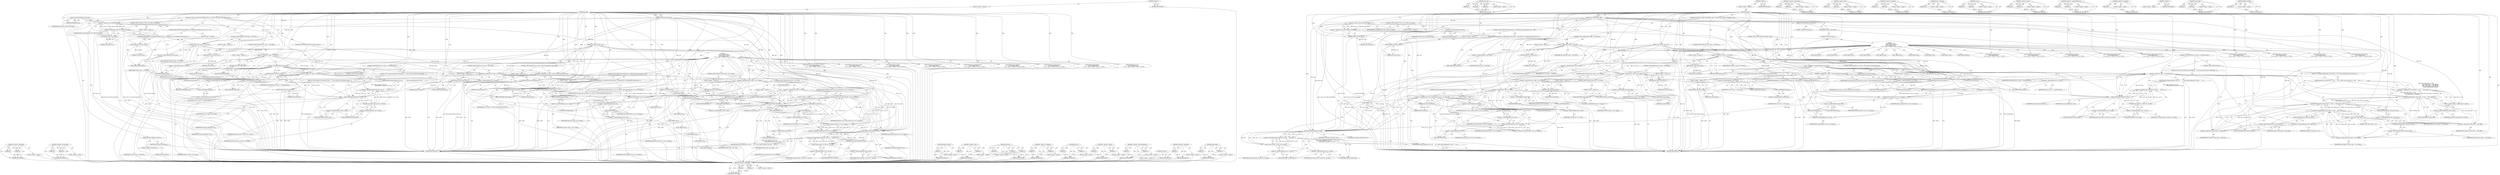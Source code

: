 digraph "range_within" {
vulnerable_253 [label=<(METHOD,&lt;operator&gt;.logicalAnd)>];
vulnerable_254 [label=<(PARAM,p1)>];
vulnerable_255 [label=<(PARAM,p2)>];
vulnerable_256 [label=<(BLOCK,&lt;empty&gt;,&lt;empty&gt;)>];
vulnerable_257 [label=<(METHOD_RETURN,ANY)>];
vulnerable_277 [label=<(METHOD,check_ids)>];
vulnerable_278 [label=<(PARAM,p1)>];
vulnerable_279 [label=<(PARAM,p2)>];
vulnerable_280 [label=<(PARAM,p3)>];
vulnerable_281 [label=<(BLOCK,&lt;empty&gt;,&lt;empty&gt;)>];
vulnerable_282 [label=<(METHOD_RETURN,ANY)>];
vulnerable_6 [label=<(METHOD,&lt;global&gt;)<SUB>1</SUB>>];
vulnerable_7 [label=<(BLOCK,&lt;empty&gt;,&lt;empty&gt;)<SUB>1</SUB>>];
vulnerable_8 [label=<(METHOD,regsafe)<SUB>1</SUB>>];
vulnerable_9 [label=<(PARAM,struct bpf_reg_state *rold)<SUB>1</SUB>>];
vulnerable_10 [label=<(PARAM,struct bpf_reg_state *rcur)<SUB>1</SUB>>];
vulnerable_11 [label=<(PARAM,struct idpair *idmap)<SUB>2</SUB>>];
vulnerable_12 [label=<(BLOCK,{
	if (!(rold-&gt;live &amp; REG_LIVE_READ))
		/* expl...,{
	if (!(rold-&gt;live &amp; REG_LIVE_READ))
		/* expl...)<SUB>3</SUB>>];
vulnerable_13 [label=<(CONTROL_STRUCTURE,IF,if (!(rold-&gt;live &amp; REG_LIVE_READ)))<SUB>4</SUB>>];
vulnerable_14 [label=<(&lt;operator&gt;.logicalNot,!(rold-&gt;live &amp; REG_LIVE_READ))<SUB>4</SUB>>];
vulnerable_15 [label=<(&lt;operator&gt;.and,rold-&gt;live &amp; REG_LIVE_READ)<SUB>4</SUB>>];
vulnerable_16 [label=<(&lt;operator&gt;.indirectFieldAccess,rold-&gt;live)<SUB>4</SUB>>];
vulnerable_17 [label=<(IDENTIFIER,rold,rold-&gt;live &amp; REG_LIVE_READ)<SUB>4</SUB>>];
vulnerable_18 [label=<(FIELD_IDENTIFIER,live,live)<SUB>4</SUB>>];
vulnerable_19 [label=<(IDENTIFIER,REG_LIVE_READ,rold-&gt;live &amp; REG_LIVE_READ)<SUB>4</SUB>>];
vulnerable_20 [label=<(BLOCK,&lt;empty&gt;,&lt;empty&gt;)<SUB>6</SUB>>];
vulnerable_21 [label=<(RETURN,return true;,return true;)<SUB>6</SUB>>];
vulnerable_22 [label=<(LITERAL,true,return true;)<SUB>6</SUB>>];
vulnerable_23 [label=<(CONTROL_STRUCTURE,IF,if (memcmp(rold, rcur, offsetof(struct bpf_reg_state, live)) == 0))<SUB>8</SUB>>];
vulnerable_24 [label=<(UNKNOWN,memcmp(rold, rcur, offsetof(struct bpf_reg_stat...,memcmp(rold, rcur, offsetof(struct bpf_reg_stat...)<SUB>8</SUB>>];
vulnerable_25 [label=<(BLOCK,&lt;empty&gt;,&lt;empty&gt;)<SUB>9</SUB>>];
vulnerable_26 [label=<(RETURN,return true;,return true;)<SUB>9</SUB>>];
vulnerable_27 [label=<(LITERAL,true,return true;)<SUB>9</SUB>>];
vulnerable_28 [label=<(CONTROL_STRUCTURE,IF,if (rold-&gt;type == NOT_INIT))<SUB>11</SUB>>];
vulnerable_29 [label=<(&lt;operator&gt;.equals,rold-&gt;type == NOT_INIT)<SUB>11</SUB>>];
vulnerable_30 [label=<(&lt;operator&gt;.indirectFieldAccess,rold-&gt;type)<SUB>11</SUB>>];
vulnerable_31 [label=<(IDENTIFIER,rold,rold-&gt;type == NOT_INIT)<SUB>11</SUB>>];
vulnerable_32 [label=<(FIELD_IDENTIFIER,type,type)<SUB>11</SUB>>];
vulnerable_33 [label=<(IDENTIFIER,NOT_INIT,rold-&gt;type == NOT_INIT)<SUB>11</SUB>>];
vulnerable_34 [label=<(BLOCK,&lt;empty&gt;,&lt;empty&gt;)<SUB>13</SUB>>];
vulnerable_35 [label=<(RETURN,return true;,return true;)<SUB>13</SUB>>];
vulnerable_36 [label=<(LITERAL,true,return true;)<SUB>13</SUB>>];
vulnerable_37 [label=<(CONTROL_STRUCTURE,IF,if (rcur-&gt;type == NOT_INIT))<SUB>14</SUB>>];
vulnerable_38 [label=<(&lt;operator&gt;.equals,rcur-&gt;type == NOT_INIT)<SUB>14</SUB>>];
vulnerable_39 [label=<(&lt;operator&gt;.indirectFieldAccess,rcur-&gt;type)<SUB>14</SUB>>];
vulnerable_40 [label=<(IDENTIFIER,rcur,rcur-&gt;type == NOT_INIT)<SUB>14</SUB>>];
vulnerable_41 [label=<(FIELD_IDENTIFIER,type,type)<SUB>14</SUB>>];
vulnerable_42 [label=<(IDENTIFIER,NOT_INIT,rcur-&gt;type == NOT_INIT)<SUB>14</SUB>>];
vulnerable_43 [label=<(BLOCK,&lt;empty&gt;,&lt;empty&gt;)<SUB>15</SUB>>];
vulnerable_44 [label=<(RETURN,return false;,return false;)<SUB>15</SUB>>];
vulnerable_45 [label=<(LITERAL,false,return false;)<SUB>15</SUB>>];
vulnerable_46 [label=<(CONTROL_STRUCTURE,SWITCH,switch(rold-&gt;type))<SUB>16</SUB>>];
vulnerable_47 [label=<(&lt;operator&gt;.indirectFieldAccess,rold-&gt;type)<SUB>16</SUB>>];
vulnerable_48 [label=<(IDENTIFIER,rold,switch(rold-&gt;type))<SUB>16</SUB>>];
vulnerable_49 [label=<(FIELD_IDENTIFIER,type,type)<SUB>16</SUB>>];
vulnerable_50 [label="<(BLOCK,{
	case SCALAR_VALUE:
		if (rcur-&gt;type == SCALA...,{
	case SCALAR_VALUE:
		if (rcur-&gt;type == SCALA...)<SUB>16</SUB>>"];
vulnerable_51 [label=<(JUMP_TARGET,case)<SUB>17</SUB>>];
vulnerable_52 [label="<(IDENTIFIER,SCALAR_VALUE,{
	case SCALAR_VALUE:
		if (rcur-&gt;type == SCALA...)<SUB>17</SUB>>"];
vulnerable_53 [label=<(CONTROL_STRUCTURE,IF,if (rcur-&gt;type == SCALAR_VALUE))<SUB>18</SUB>>];
vulnerable_54 [label=<(&lt;operator&gt;.equals,rcur-&gt;type == SCALAR_VALUE)<SUB>18</SUB>>];
vulnerable_55 [label=<(&lt;operator&gt;.indirectFieldAccess,rcur-&gt;type)<SUB>18</SUB>>];
vulnerable_56 [label=<(IDENTIFIER,rcur,rcur-&gt;type == SCALAR_VALUE)<SUB>18</SUB>>];
vulnerable_57 [label=<(FIELD_IDENTIFIER,type,type)<SUB>18</SUB>>];
vulnerable_58 [label=<(IDENTIFIER,SCALAR_VALUE,rcur-&gt;type == SCALAR_VALUE)<SUB>18</SUB>>];
vulnerable_59 [label=<(BLOCK,{
			/* new val must satisfy old val knowledge ...,{
			/* new val must satisfy old val knowledge ...)<SUB>18</SUB>>];
vulnerable_60 [label=<(RETURN,return range_within(rold, rcur) &amp;&amp;
 			       t...,return range_within(rold, rcur) &amp;&amp;
 			       t...)<SUB>20</SUB>>];
vulnerable_61 [label=<(&lt;operator&gt;.logicalAnd,range_within(rold, rcur) &amp;&amp;
 			       tnum_in(...)<SUB>20</SUB>>];
vulnerable_62 [label=<(range_within,range_within(rold, rcur))<SUB>20</SUB>>];
vulnerable_63 [label=<(IDENTIFIER,rold,range_within(rold, rcur))<SUB>20</SUB>>];
vulnerable_64 [label=<(IDENTIFIER,rcur,range_within(rold, rcur))<SUB>20</SUB>>];
vulnerable_65 [label=<(tnum_in,tnum_in(rold-&gt;var_off, rcur-&gt;var_off))<SUB>21</SUB>>];
vulnerable_66 [label=<(&lt;operator&gt;.indirectFieldAccess,rold-&gt;var_off)<SUB>21</SUB>>];
vulnerable_67 [label=<(IDENTIFIER,rold,tnum_in(rold-&gt;var_off, rcur-&gt;var_off))<SUB>21</SUB>>];
vulnerable_68 [label=<(FIELD_IDENTIFIER,var_off,var_off)<SUB>21</SUB>>];
vulnerable_69 [label=<(&lt;operator&gt;.indirectFieldAccess,rcur-&gt;var_off)<SUB>21</SUB>>];
vulnerable_70 [label=<(IDENTIFIER,rcur,tnum_in(rold-&gt;var_off, rcur-&gt;var_off))<SUB>21</SUB>>];
vulnerable_71 [label=<(FIELD_IDENTIFIER,var_off,var_off)<SUB>21</SUB>>];
vulnerable_72 [label=<(CONTROL_STRUCTURE,ELSE,else)<SUB>22</SUB>>];
vulnerable_73 [label=<(BLOCK,{
			/* if we knew anything about the old value...,{
			/* if we knew anything about the old value...)<SUB>22</SUB>>];
vulnerable_74 [label=<(RETURN,return rold-&gt;umin_value == 0 &amp;&amp;
			       rold-...,return rold-&gt;umin_value == 0 &amp;&amp;
			       rold-...)<SUB>27</SUB>>];
vulnerable_75 [label=<(&lt;operator&gt;.logicalAnd,rold-&gt;umin_value == 0 &amp;&amp;
			       rold-&gt;umax_v...)<SUB>27</SUB>>];
vulnerable_76 [label=<(&lt;operator&gt;.logicalAnd,rold-&gt;umin_value == 0 &amp;&amp;
			       rold-&gt;umax_v...)<SUB>27</SUB>>];
vulnerable_77 [label=<(&lt;operator&gt;.logicalAnd,rold-&gt;umin_value == 0 &amp;&amp;
			       rold-&gt;umax_v...)<SUB>27</SUB>>];
vulnerable_78 [label=<(&lt;operator&gt;.logicalAnd,rold-&gt;umin_value == 0 &amp;&amp;
			       rold-&gt;umax_v...)<SUB>27</SUB>>];
vulnerable_79 [label=<(&lt;operator&gt;.equals,rold-&gt;umin_value == 0)<SUB>27</SUB>>];
vulnerable_80 [label=<(&lt;operator&gt;.indirectFieldAccess,rold-&gt;umin_value)<SUB>27</SUB>>];
vulnerable_81 [label=<(IDENTIFIER,rold,rold-&gt;umin_value == 0)<SUB>27</SUB>>];
vulnerable_82 [label=<(FIELD_IDENTIFIER,umin_value,umin_value)<SUB>27</SUB>>];
vulnerable_83 [label=<(LITERAL,0,rold-&gt;umin_value == 0)<SUB>27</SUB>>];
vulnerable_84 [label=<(&lt;operator&gt;.equals,rold-&gt;umax_value == U64_MAX)<SUB>28</SUB>>];
vulnerable_85 [label=<(&lt;operator&gt;.indirectFieldAccess,rold-&gt;umax_value)<SUB>28</SUB>>];
vulnerable_86 [label=<(IDENTIFIER,rold,rold-&gt;umax_value == U64_MAX)<SUB>28</SUB>>];
vulnerable_87 [label=<(FIELD_IDENTIFIER,umax_value,umax_value)<SUB>28</SUB>>];
vulnerable_88 [label=<(IDENTIFIER,U64_MAX,rold-&gt;umax_value == U64_MAX)<SUB>28</SUB>>];
vulnerable_89 [label=<(&lt;operator&gt;.equals,rold-&gt;smin_value == S64_MIN)<SUB>29</SUB>>];
vulnerable_90 [label=<(&lt;operator&gt;.indirectFieldAccess,rold-&gt;smin_value)<SUB>29</SUB>>];
vulnerable_91 [label=<(IDENTIFIER,rold,rold-&gt;smin_value == S64_MIN)<SUB>29</SUB>>];
vulnerable_92 [label=<(FIELD_IDENTIFIER,smin_value,smin_value)<SUB>29</SUB>>];
vulnerable_93 [label=<(IDENTIFIER,S64_MIN,rold-&gt;smin_value == S64_MIN)<SUB>29</SUB>>];
vulnerable_94 [label=<(&lt;operator&gt;.equals,rold-&gt;smax_value == S64_MAX)<SUB>30</SUB>>];
vulnerable_95 [label=<(&lt;operator&gt;.indirectFieldAccess,rold-&gt;smax_value)<SUB>30</SUB>>];
vulnerable_96 [label=<(IDENTIFIER,rold,rold-&gt;smax_value == S64_MAX)<SUB>30</SUB>>];
vulnerable_97 [label=<(FIELD_IDENTIFIER,smax_value,smax_value)<SUB>30</SUB>>];
vulnerable_98 [label=<(IDENTIFIER,S64_MAX,rold-&gt;smax_value == S64_MAX)<SUB>30</SUB>>];
vulnerable_99 [label=<(tnum_is_unknown,tnum_is_unknown(rold-&gt;var_off))<SUB>31</SUB>>];
vulnerable_100 [label=<(&lt;operator&gt;.indirectFieldAccess,rold-&gt;var_off)<SUB>31</SUB>>];
vulnerable_101 [label=<(IDENTIFIER,rold,tnum_is_unknown(rold-&gt;var_off))<SUB>31</SUB>>];
vulnerable_102 [label=<(FIELD_IDENTIFIER,var_off,var_off)<SUB>31</SUB>>];
vulnerable_103 [label=<(JUMP_TARGET,case)<SUB>33</SUB>>];
vulnerable_104 [label="<(IDENTIFIER,PTR_TO_MAP_VALUE,{
	case SCALAR_VALUE:
		if (rcur-&gt;type == SCALA...)<SUB>33</SUB>>"];
vulnerable_105 [label=<(JUMP_TARGET,case)<SUB>42</SUB>>];
vulnerable_106 [label="<(IDENTIFIER,PTR_TO_MAP_VALUE_OR_NULL,{
	case SCALAR_VALUE:
		if (rcur-&gt;type == SCALA...)<SUB>42</SUB>>"];
vulnerable_107 [label=<(CONTROL_STRUCTURE,IF,if (rcur-&gt;type != PTR_TO_MAP_VALUE_OR_NULL))<SUB>50</SUB>>];
vulnerable_108 [label=<(&lt;operator&gt;.notEquals,rcur-&gt;type != PTR_TO_MAP_VALUE_OR_NULL)<SUB>50</SUB>>];
vulnerable_109 [label=<(&lt;operator&gt;.indirectFieldAccess,rcur-&gt;type)<SUB>50</SUB>>];
vulnerable_110 [label=<(IDENTIFIER,rcur,rcur-&gt;type != PTR_TO_MAP_VALUE_OR_NULL)<SUB>50</SUB>>];
vulnerable_111 [label=<(FIELD_IDENTIFIER,type,type)<SUB>50</SUB>>];
vulnerable_112 [label=<(IDENTIFIER,PTR_TO_MAP_VALUE_OR_NULL,rcur-&gt;type != PTR_TO_MAP_VALUE_OR_NULL)<SUB>50</SUB>>];
vulnerable_113 [label=<(BLOCK,&lt;empty&gt;,&lt;empty&gt;)<SUB>51</SUB>>];
vulnerable_114 [label=<(RETURN,return false;,return false;)<SUB>51</SUB>>];
vulnerable_115 [label=<(LITERAL,false,return false;)<SUB>51</SUB>>];
vulnerable_116 [label=<(CONTROL_STRUCTURE,IF,if (memcmp(rold, rcur, offsetof(struct bpf_reg_state, id))))<SUB>52</SUB>>];
vulnerable_117 [label=<(UNKNOWN,memcmp(rold, rcur, offsetof(struct bpf_reg_stat...,memcmp(rold, rcur, offsetof(struct bpf_reg_stat...)<SUB>52</SUB>>];
vulnerable_118 [label=<(BLOCK,&lt;empty&gt;,&lt;empty&gt;)<SUB>53</SUB>>];
vulnerable_119 [label=<(RETURN,return false;,return false;)<SUB>53</SUB>>];
vulnerable_120 [label=<(LITERAL,false,return false;)<SUB>53</SUB>>];
vulnerable_121 [label=<(RETURN,return check_ids(rold-&gt;id, rcur-&gt;id, idmap);,return check_ids(rold-&gt;id, rcur-&gt;id, idmap);)<SUB>55</SUB>>];
vulnerable_122 [label=<(check_ids,check_ids(rold-&gt;id, rcur-&gt;id, idmap))<SUB>55</SUB>>];
vulnerable_123 [label=<(&lt;operator&gt;.indirectFieldAccess,rold-&gt;id)<SUB>55</SUB>>];
vulnerable_124 [label=<(IDENTIFIER,rold,check_ids(rold-&gt;id, rcur-&gt;id, idmap))<SUB>55</SUB>>];
vulnerable_125 [label=<(FIELD_IDENTIFIER,id,id)<SUB>55</SUB>>];
vulnerable_126 [label=<(&lt;operator&gt;.indirectFieldAccess,rcur-&gt;id)<SUB>55</SUB>>];
vulnerable_127 [label=<(IDENTIFIER,rcur,check_ids(rold-&gt;id, rcur-&gt;id, idmap))<SUB>55</SUB>>];
vulnerable_128 [label=<(FIELD_IDENTIFIER,id,id)<SUB>55</SUB>>];
vulnerable_129 [label=<(IDENTIFIER,idmap,check_ids(rold-&gt;id, rcur-&gt;id, idmap))<SUB>55</SUB>>];
vulnerable_130 [label=<(JUMP_TARGET,case)<SUB>56</SUB>>];
vulnerable_131 [label="<(IDENTIFIER,PTR_TO_PACKET_META,{
	case SCALAR_VALUE:
		if (rcur-&gt;type == SCALA...)<SUB>56</SUB>>"];
vulnerable_132 [label=<(JUMP_TARGET,case)<SUB>57</SUB>>];
vulnerable_133 [label="<(IDENTIFIER,PTR_TO_PACKET,{
	case SCALAR_VALUE:
		if (rcur-&gt;type == SCALA...)<SUB>57</SUB>>"];
vulnerable_134 [label=<(CONTROL_STRUCTURE,IF,if (rcur-&gt;type != rold-&gt;type))<SUB>58</SUB>>];
vulnerable_135 [label=<(&lt;operator&gt;.notEquals,rcur-&gt;type != rold-&gt;type)<SUB>58</SUB>>];
vulnerable_136 [label=<(&lt;operator&gt;.indirectFieldAccess,rcur-&gt;type)<SUB>58</SUB>>];
vulnerable_137 [label=<(IDENTIFIER,rcur,rcur-&gt;type != rold-&gt;type)<SUB>58</SUB>>];
vulnerable_138 [label=<(FIELD_IDENTIFIER,type,type)<SUB>58</SUB>>];
vulnerable_139 [label=<(&lt;operator&gt;.indirectFieldAccess,rold-&gt;type)<SUB>58</SUB>>];
vulnerable_140 [label=<(IDENTIFIER,rold,rcur-&gt;type != rold-&gt;type)<SUB>58</SUB>>];
vulnerable_141 [label=<(FIELD_IDENTIFIER,type,type)<SUB>58</SUB>>];
vulnerable_142 [label=<(BLOCK,&lt;empty&gt;,&lt;empty&gt;)<SUB>59</SUB>>];
vulnerable_143 [label=<(RETURN,return false;,return false;)<SUB>59</SUB>>];
vulnerable_144 [label=<(LITERAL,false,return false;)<SUB>59</SUB>>];
vulnerable_145 [label=<(CONTROL_STRUCTURE,IF,if (rold-&gt;range &gt; rcur-&gt;range))<SUB>66</SUB>>];
vulnerable_146 [label=<(&lt;operator&gt;.greaterThan,rold-&gt;range &gt; rcur-&gt;range)<SUB>66</SUB>>];
vulnerable_147 [label=<(&lt;operator&gt;.indirectFieldAccess,rold-&gt;range)<SUB>66</SUB>>];
vulnerable_148 [label=<(IDENTIFIER,rold,rold-&gt;range &gt; rcur-&gt;range)<SUB>66</SUB>>];
vulnerable_149 [label=<(FIELD_IDENTIFIER,range,range)<SUB>66</SUB>>];
vulnerable_150 [label=<(&lt;operator&gt;.indirectFieldAccess,rcur-&gt;range)<SUB>66</SUB>>];
vulnerable_151 [label=<(IDENTIFIER,rcur,rold-&gt;range &gt; rcur-&gt;range)<SUB>66</SUB>>];
vulnerable_152 [label=<(FIELD_IDENTIFIER,range,range)<SUB>66</SUB>>];
vulnerable_153 [label=<(BLOCK,&lt;empty&gt;,&lt;empty&gt;)<SUB>67</SUB>>];
vulnerable_154 [label=<(RETURN,return false;,return false;)<SUB>67</SUB>>];
vulnerable_155 [label=<(LITERAL,false,return false;)<SUB>67</SUB>>];
vulnerable_156 [label=<(CONTROL_STRUCTURE,IF,if (rold-&gt;off != rcur-&gt;off))<SUB>71</SUB>>];
vulnerable_157 [label=<(&lt;operator&gt;.notEquals,rold-&gt;off != rcur-&gt;off)<SUB>71</SUB>>];
vulnerable_158 [label=<(&lt;operator&gt;.indirectFieldAccess,rold-&gt;off)<SUB>71</SUB>>];
vulnerable_159 [label=<(IDENTIFIER,rold,rold-&gt;off != rcur-&gt;off)<SUB>71</SUB>>];
vulnerable_160 [label=<(FIELD_IDENTIFIER,off,off)<SUB>71</SUB>>];
vulnerable_161 [label=<(&lt;operator&gt;.indirectFieldAccess,rcur-&gt;off)<SUB>71</SUB>>];
vulnerable_162 [label=<(IDENTIFIER,rcur,rold-&gt;off != rcur-&gt;off)<SUB>71</SUB>>];
vulnerable_163 [label=<(FIELD_IDENTIFIER,off,off)<SUB>71</SUB>>];
vulnerable_164 [label=<(BLOCK,&lt;empty&gt;,&lt;empty&gt;)<SUB>72</SUB>>];
vulnerable_165 [label=<(RETURN,return false;,return false;)<SUB>72</SUB>>];
vulnerable_166 [label=<(LITERAL,false,return false;)<SUB>72</SUB>>];
vulnerable_167 [label=<(CONTROL_STRUCTURE,IF,if (rold-&gt;id &amp;&amp; !check_ids(rold-&gt;id, rcur-&gt;id, idmap)))<SUB>74</SUB>>];
vulnerable_168 [label=<(&lt;operator&gt;.logicalAnd,rold-&gt;id &amp;&amp; !check_ids(rold-&gt;id, rcur-&gt;id, idmap))<SUB>74</SUB>>];
vulnerable_169 [label=<(&lt;operator&gt;.indirectFieldAccess,rold-&gt;id)<SUB>74</SUB>>];
vulnerable_170 [label=<(IDENTIFIER,rold,rold-&gt;id &amp;&amp; !check_ids(rold-&gt;id, rcur-&gt;id, idmap))<SUB>74</SUB>>];
vulnerable_171 [label=<(FIELD_IDENTIFIER,id,id)<SUB>74</SUB>>];
vulnerable_172 [label=<(&lt;operator&gt;.logicalNot,!check_ids(rold-&gt;id, rcur-&gt;id, idmap))<SUB>74</SUB>>];
vulnerable_173 [label=<(check_ids,check_ids(rold-&gt;id, rcur-&gt;id, idmap))<SUB>74</SUB>>];
vulnerable_174 [label=<(&lt;operator&gt;.indirectFieldAccess,rold-&gt;id)<SUB>74</SUB>>];
vulnerable_175 [label=<(IDENTIFIER,rold,check_ids(rold-&gt;id, rcur-&gt;id, idmap))<SUB>74</SUB>>];
vulnerable_176 [label=<(FIELD_IDENTIFIER,id,id)<SUB>74</SUB>>];
vulnerable_177 [label=<(&lt;operator&gt;.indirectFieldAccess,rcur-&gt;id)<SUB>74</SUB>>];
vulnerable_178 [label=<(IDENTIFIER,rcur,check_ids(rold-&gt;id, rcur-&gt;id, idmap))<SUB>74</SUB>>];
vulnerable_179 [label=<(FIELD_IDENTIFIER,id,id)<SUB>74</SUB>>];
vulnerable_180 [label=<(IDENTIFIER,idmap,check_ids(rold-&gt;id, rcur-&gt;id, idmap))<SUB>74</SUB>>];
vulnerable_181 [label=<(BLOCK,&lt;empty&gt;,&lt;empty&gt;)<SUB>75</SUB>>];
vulnerable_182 [label=<(RETURN,return false;,return false;)<SUB>75</SUB>>];
vulnerable_183 [label=<(LITERAL,false,return false;)<SUB>75</SUB>>];
vulnerable_184 [label=<(RETURN,return range_within(rold, rcur) &amp;&amp;
		       tnu...,return range_within(rold, rcur) &amp;&amp;
		       tnu...)<SUB>77</SUB>>];
vulnerable_185 [label=<(&lt;operator&gt;.logicalAnd,range_within(rold, rcur) &amp;&amp;
		       tnum_in(ro...)<SUB>77</SUB>>];
vulnerable_186 [label=<(range_within,range_within(rold, rcur))<SUB>77</SUB>>];
vulnerable_187 [label=<(IDENTIFIER,rold,range_within(rold, rcur))<SUB>77</SUB>>];
vulnerable_188 [label=<(IDENTIFIER,rcur,range_within(rold, rcur))<SUB>77</SUB>>];
vulnerable_189 [label=<(tnum_in,tnum_in(rold-&gt;var_off, rcur-&gt;var_off))<SUB>78</SUB>>];
vulnerable_190 [label=<(&lt;operator&gt;.indirectFieldAccess,rold-&gt;var_off)<SUB>78</SUB>>];
vulnerable_191 [label=<(IDENTIFIER,rold,tnum_in(rold-&gt;var_off, rcur-&gt;var_off))<SUB>78</SUB>>];
vulnerable_192 [label=<(FIELD_IDENTIFIER,var_off,var_off)<SUB>78</SUB>>];
vulnerable_193 [label=<(&lt;operator&gt;.indirectFieldAccess,rcur-&gt;var_off)<SUB>78</SUB>>];
vulnerable_194 [label=<(IDENTIFIER,rcur,tnum_in(rold-&gt;var_off, rcur-&gt;var_off))<SUB>78</SUB>>];
vulnerable_195 [label=<(FIELD_IDENTIFIER,var_off,var_off)<SUB>78</SUB>>];
vulnerable_196 [label=<(JUMP_TARGET,case)<SUB>79</SUB>>];
vulnerable_197 [label="<(IDENTIFIER,PTR_TO_CTX,{
	case SCALAR_VALUE:
		if (rcur-&gt;type == SCALA...)<SUB>79</SUB>>"];
vulnerable_198 [label=<(JUMP_TARGET,case)<SUB>80</SUB>>];
vulnerable_199 [label="<(IDENTIFIER,CONST_PTR_TO_MAP,{
	case SCALAR_VALUE:
		if (rcur-&gt;type == SCALA...)<SUB>80</SUB>>"];
vulnerable_200 [label=<(JUMP_TARGET,case)<SUB>81</SUB>>];
vulnerable_201 [label="<(IDENTIFIER,PTR_TO_STACK,{
	case SCALAR_VALUE:
		if (rcur-&gt;type == SCALA...)<SUB>81</SUB>>"];
vulnerable_202 [label=<(JUMP_TARGET,case)<SUB>82</SUB>>];
vulnerable_203 [label="<(IDENTIFIER,PTR_TO_PACKET_END,{
	case SCALAR_VALUE:
		if (rcur-&gt;type == SCALA...)<SUB>82</SUB>>"];
vulnerable_204 [label=<(JUMP_TARGET,default)<SUB>86</SUB>>];
vulnerable_205 [label=<(RETURN,return false;,return false;)<SUB>88</SUB>>];
vulnerable_206 [label=<(LITERAL,false,return false;)<SUB>88</SUB>>];
vulnerable_207 [label=<(WARN_ON_ONCE,WARN_ON_ONCE(1))<SUB>92</SUB>>];
vulnerable_208 [label=<(LITERAL,1,WARN_ON_ONCE(1))<SUB>92</SUB>>];
vulnerable_209 [label=<(RETURN,return false;,return false;)<SUB>93</SUB>>];
vulnerable_210 [label=<(LITERAL,false,return false;)<SUB>93</SUB>>];
vulnerable_211 [label=<(METHOD_RETURN,bool)<SUB>1</SUB>>];
vulnerable_213 [label=<(METHOD_RETURN,ANY)<SUB>1</SUB>>];
vulnerable_283 [label=<(METHOD,&lt;operator&gt;.greaterThan)>];
vulnerable_284 [label=<(PARAM,p1)>];
vulnerable_285 [label=<(PARAM,p2)>];
vulnerable_286 [label=<(BLOCK,&lt;empty&gt;,&lt;empty&gt;)>];
vulnerable_287 [label=<(METHOD_RETURN,ANY)>];
vulnerable_238 [label=<(METHOD,&lt;operator&gt;.and)>];
vulnerable_239 [label=<(PARAM,p1)>];
vulnerable_240 [label=<(PARAM,p2)>];
vulnerable_241 [label=<(BLOCK,&lt;empty&gt;,&lt;empty&gt;)>];
vulnerable_242 [label=<(METHOD_RETURN,ANY)>];
vulnerable_272 [label=<(METHOD,&lt;operator&gt;.notEquals)>];
vulnerable_273 [label=<(PARAM,p1)>];
vulnerable_274 [label=<(PARAM,p2)>];
vulnerable_275 [label=<(BLOCK,&lt;empty&gt;,&lt;empty&gt;)>];
vulnerable_276 [label=<(METHOD_RETURN,ANY)>];
vulnerable_268 [label=<(METHOD,tnum_is_unknown)>];
vulnerable_269 [label=<(PARAM,p1)>];
vulnerable_270 [label=<(BLOCK,&lt;empty&gt;,&lt;empty&gt;)>];
vulnerable_271 [label=<(METHOD_RETURN,ANY)>];
vulnerable_263 [label=<(METHOD,tnum_in)>];
vulnerable_264 [label=<(PARAM,p1)>];
vulnerable_265 [label=<(PARAM,p2)>];
vulnerable_266 [label=<(BLOCK,&lt;empty&gt;,&lt;empty&gt;)>];
vulnerable_267 [label=<(METHOD_RETURN,ANY)>];
vulnerable_248 [label=<(METHOD,&lt;operator&gt;.equals)>];
vulnerable_249 [label=<(PARAM,p1)>];
vulnerable_250 [label=<(PARAM,p2)>];
vulnerable_251 [label=<(BLOCK,&lt;empty&gt;,&lt;empty&gt;)>];
vulnerable_252 [label=<(METHOD_RETURN,ANY)>];
vulnerable_243 [label=<(METHOD,&lt;operator&gt;.indirectFieldAccess)>];
vulnerable_244 [label=<(PARAM,p1)>];
vulnerable_245 [label=<(PARAM,p2)>];
vulnerable_246 [label=<(BLOCK,&lt;empty&gt;,&lt;empty&gt;)>];
vulnerable_247 [label=<(METHOD_RETURN,ANY)>];
vulnerable_234 [label=<(METHOD,&lt;operator&gt;.logicalNot)>];
vulnerable_235 [label=<(PARAM,p1)>];
vulnerable_236 [label=<(BLOCK,&lt;empty&gt;,&lt;empty&gt;)>];
vulnerable_237 [label=<(METHOD_RETURN,ANY)>];
vulnerable_228 [label=<(METHOD,&lt;global&gt;)<SUB>1</SUB>>];
vulnerable_229 [label=<(BLOCK,&lt;empty&gt;,&lt;empty&gt;)>];
vulnerable_230 [label=<(METHOD_RETURN,ANY)>];
vulnerable_258 [label=<(METHOD,range_within)>];
vulnerable_259 [label=<(PARAM,p1)>];
vulnerable_260 [label=<(PARAM,p2)>];
vulnerable_261 [label=<(BLOCK,&lt;empty&gt;,&lt;empty&gt;)>];
vulnerable_262 [label=<(METHOD_RETURN,ANY)>];
vulnerable_288 [label=<(METHOD,WARN_ON_ONCE)>];
vulnerable_289 [label=<(PARAM,p1)>];
vulnerable_290 [label=<(BLOCK,&lt;empty&gt;,&lt;empty&gt;)>];
vulnerable_291 [label=<(METHOD_RETURN,ANY)>];
fixed_226 [label=<(METHOD,&lt;operator&gt;.logicalAnd)>];
fixed_227 [label=<(PARAM,p1)>];
fixed_228 [label=<(PARAM,p2)>];
fixed_229 [label=<(BLOCK,&lt;empty&gt;,&lt;empty&gt;)>];
fixed_230 [label=<(METHOD_RETURN,ANY)>];
fixed_252 [label=<(METHOD,&lt;operator&gt;.greaterThan)>];
fixed_253 [label=<(PARAM,p1)>];
fixed_254 [label=<(PARAM,p2)>];
fixed_255 [label=<(BLOCK,&lt;empty&gt;,&lt;empty&gt;)>];
fixed_256 [label=<(METHOD_RETURN,ANY)>];
fixed_6 [label=<(METHOD,&lt;global&gt;)<SUB>1</SUB>>];
fixed_7 [label=<(BLOCK,&lt;empty&gt;,&lt;empty&gt;)<SUB>1</SUB>>];
fixed_8 [label=<(METHOD,regsafe)<SUB>1</SUB>>];
fixed_9 [label=<(PARAM,struct bpf_reg_state *rold)<SUB>1</SUB>>];
fixed_10 [label=<(PARAM,struct bpf_reg_state *rcur)<SUB>1</SUB>>];
fixed_11 [label=<(PARAM,struct idpair *idmap)<SUB>2</SUB>>];
fixed_12 [label=<(BLOCK,{
	if (!(rold-&gt;live &amp; REG_LIVE_READ))
		/* expl...,{
	if (!(rold-&gt;live &amp; REG_LIVE_READ))
		/* expl...)<SUB>3</SUB>>];
fixed_13 [label=<(CONTROL_STRUCTURE,IF,if (!(rold-&gt;live &amp; REG_LIVE_READ)))<SUB>4</SUB>>];
fixed_14 [label=<(&lt;operator&gt;.logicalNot,!(rold-&gt;live &amp; REG_LIVE_READ))<SUB>4</SUB>>];
fixed_15 [label=<(&lt;operator&gt;.and,rold-&gt;live &amp; REG_LIVE_READ)<SUB>4</SUB>>];
fixed_16 [label=<(&lt;operator&gt;.indirectFieldAccess,rold-&gt;live)<SUB>4</SUB>>];
fixed_17 [label=<(IDENTIFIER,rold,rold-&gt;live &amp; REG_LIVE_READ)<SUB>4</SUB>>];
fixed_18 [label=<(FIELD_IDENTIFIER,live,live)<SUB>4</SUB>>];
fixed_19 [label=<(IDENTIFIER,REG_LIVE_READ,rold-&gt;live &amp; REG_LIVE_READ)<SUB>4</SUB>>];
fixed_20 [label=<(BLOCK,&lt;empty&gt;,&lt;empty&gt;)<SUB>6</SUB>>];
fixed_21 [label=<(RETURN,return true;,return true;)<SUB>6</SUB>>];
fixed_22 [label=<(LITERAL,true,return true;)<SUB>6</SUB>>];
fixed_23 [label=<(CONTROL_STRUCTURE,IF,if (memcmp(rold, rcur, offsetof(struct bpf_reg_state, live)) == 0))<SUB>8</SUB>>];
fixed_24 [label=<(UNKNOWN,memcmp(rold, rcur, offsetof(struct bpf_reg_stat...,memcmp(rold, rcur, offsetof(struct bpf_reg_stat...)<SUB>8</SUB>>];
fixed_25 [label=<(BLOCK,&lt;empty&gt;,&lt;empty&gt;)<SUB>9</SUB>>];
fixed_26 [label=<(RETURN,return true;,return true;)<SUB>9</SUB>>];
fixed_27 [label=<(LITERAL,true,return true;)<SUB>9</SUB>>];
fixed_28 [label=<(CONTROL_STRUCTURE,IF,if (rold-&gt;type == NOT_INIT))<SUB>11</SUB>>];
fixed_29 [label=<(&lt;operator&gt;.equals,rold-&gt;type == NOT_INIT)<SUB>11</SUB>>];
fixed_30 [label=<(&lt;operator&gt;.indirectFieldAccess,rold-&gt;type)<SUB>11</SUB>>];
fixed_31 [label=<(IDENTIFIER,rold,rold-&gt;type == NOT_INIT)<SUB>11</SUB>>];
fixed_32 [label=<(FIELD_IDENTIFIER,type,type)<SUB>11</SUB>>];
fixed_33 [label=<(IDENTIFIER,NOT_INIT,rold-&gt;type == NOT_INIT)<SUB>11</SUB>>];
fixed_34 [label=<(BLOCK,&lt;empty&gt;,&lt;empty&gt;)<SUB>13</SUB>>];
fixed_35 [label=<(RETURN,return true;,return true;)<SUB>13</SUB>>];
fixed_36 [label=<(LITERAL,true,return true;)<SUB>13</SUB>>];
fixed_37 [label=<(CONTROL_STRUCTURE,IF,if (rcur-&gt;type == NOT_INIT))<SUB>14</SUB>>];
fixed_38 [label=<(&lt;operator&gt;.equals,rcur-&gt;type == NOT_INIT)<SUB>14</SUB>>];
fixed_39 [label=<(&lt;operator&gt;.indirectFieldAccess,rcur-&gt;type)<SUB>14</SUB>>];
fixed_40 [label=<(IDENTIFIER,rcur,rcur-&gt;type == NOT_INIT)<SUB>14</SUB>>];
fixed_41 [label=<(FIELD_IDENTIFIER,type,type)<SUB>14</SUB>>];
fixed_42 [label=<(IDENTIFIER,NOT_INIT,rcur-&gt;type == NOT_INIT)<SUB>14</SUB>>];
fixed_43 [label=<(BLOCK,&lt;empty&gt;,&lt;empty&gt;)<SUB>15</SUB>>];
fixed_44 [label=<(RETURN,return false;,return false;)<SUB>15</SUB>>];
fixed_45 [label=<(LITERAL,false,return false;)<SUB>15</SUB>>];
fixed_46 [label=<(CONTROL_STRUCTURE,SWITCH,switch(rold-&gt;type))<SUB>16</SUB>>];
fixed_47 [label=<(&lt;operator&gt;.indirectFieldAccess,rold-&gt;type)<SUB>16</SUB>>];
fixed_48 [label=<(IDENTIFIER,rold,switch(rold-&gt;type))<SUB>16</SUB>>];
fixed_49 [label=<(FIELD_IDENTIFIER,type,type)<SUB>16</SUB>>];
fixed_50 [label="<(BLOCK,{
	case SCALAR_VALUE:
		if (rcur-&gt;type == SCALA...,{
	case SCALAR_VALUE:
		if (rcur-&gt;type == SCALA...)<SUB>16</SUB>>"];
fixed_51 [label=<(JUMP_TARGET,case)<SUB>17</SUB>>];
fixed_52 [label="<(IDENTIFIER,SCALAR_VALUE,{
	case SCALAR_VALUE:
		if (rcur-&gt;type == SCALA...)<SUB>17</SUB>>"];
fixed_53 [label=<(CONTROL_STRUCTURE,IF,if (rcur-&gt;type == SCALAR_VALUE))<SUB>18</SUB>>];
fixed_54 [label=<(&lt;operator&gt;.equals,rcur-&gt;type == SCALAR_VALUE)<SUB>18</SUB>>];
fixed_55 [label=<(&lt;operator&gt;.indirectFieldAccess,rcur-&gt;type)<SUB>18</SUB>>];
fixed_56 [label=<(IDENTIFIER,rcur,rcur-&gt;type == SCALAR_VALUE)<SUB>18</SUB>>];
fixed_57 [label=<(FIELD_IDENTIFIER,type,type)<SUB>18</SUB>>];
fixed_58 [label=<(IDENTIFIER,SCALAR_VALUE,rcur-&gt;type == SCALAR_VALUE)<SUB>18</SUB>>];
fixed_59 [label=<(BLOCK,{
			/* new val must satisfy old val knowledge ...,{
			/* new val must satisfy old val knowledge ...)<SUB>18</SUB>>];
fixed_60 [label=<(RETURN,return range_within(rold, rcur) &amp;&amp;
 			       t...,return range_within(rold, rcur) &amp;&amp;
 			       t...)<SUB>20</SUB>>];
fixed_61 [label=<(&lt;operator&gt;.logicalAnd,range_within(rold, rcur) &amp;&amp;
 			       tnum_in(...)<SUB>20</SUB>>];
fixed_62 [label=<(range_within,range_within(rold, rcur))<SUB>20</SUB>>];
fixed_63 [label=<(IDENTIFIER,rold,range_within(rold, rcur))<SUB>20</SUB>>];
fixed_64 [label=<(IDENTIFIER,rcur,range_within(rold, rcur))<SUB>20</SUB>>];
fixed_65 [label=<(tnum_in,tnum_in(rold-&gt;var_off, rcur-&gt;var_off))<SUB>21</SUB>>];
fixed_66 [label=<(&lt;operator&gt;.indirectFieldAccess,rold-&gt;var_off)<SUB>21</SUB>>];
fixed_67 [label=<(IDENTIFIER,rold,tnum_in(rold-&gt;var_off, rcur-&gt;var_off))<SUB>21</SUB>>];
fixed_68 [label=<(FIELD_IDENTIFIER,var_off,var_off)<SUB>21</SUB>>];
fixed_69 [label=<(&lt;operator&gt;.indirectFieldAccess,rcur-&gt;var_off)<SUB>21</SUB>>];
fixed_70 [label=<(IDENTIFIER,rcur,tnum_in(rold-&gt;var_off, rcur-&gt;var_off))<SUB>21</SUB>>];
fixed_71 [label=<(FIELD_IDENTIFIER,var_off,var_off)<SUB>21</SUB>>];
fixed_72 [label=<(CONTROL_STRUCTURE,ELSE,else)<SUB>22</SUB>>];
fixed_73 [label=<(BLOCK,{
			/* We're trying to use a pointer in place ...,{
			/* We're trying to use a pointer in place ...)<SUB>22</SUB>>];
fixed_74 [label=<(RETURN,return false;,return false;)<SUB>30</SUB>>];
fixed_75 [label=<(LITERAL,false,return false;)<SUB>30</SUB>>];
fixed_76 [label=<(JUMP_TARGET,case)<SUB>32</SUB>>];
fixed_77 [label="<(IDENTIFIER,PTR_TO_MAP_VALUE,{
	case SCALAR_VALUE:
		if (rcur-&gt;type == SCALA...)<SUB>32</SUB>>"];
fixed_78 [label=<(JUMP_TARGET,case)<SUB>41</SUB>>];
fixed_79 [label="<(IDENTIFIER,PTR_TO_MAP_VALUE_OR_NULL,{
	case SCALAR_VALUE:
		if (rcur-&gt;type == SCALA...)<SUB>41</SUB>>"];
fixed_80 [label=<(CONTROL_STRUCTURE,IF,if (rcur-&gt;type != PTR_TO_MAP_VALUE_OR_NULL))<SUB>49</SUB>>];
fixed_81 [label=<(&lt;operator&gt;.notEquals,rcur-&gt;type != PTR_TO_MAP_VALUE_OR_NULL)<SUB>49</SUB>>];
fixed_82 [label=<(&lt;operator&gt;.indirectFieldAccess,rcur-&gt;type)<SUB>49</SUB>>];
fixed_83 [label=<(IDENTIFIER,rcur,rcur-&gt;type != PTR_TO_MAP_VALUE_OR_NULL)<SUB>49</SUB>>];
fixed_84 [label=<(FIELD_IDENTIFIER,type,type)<SUB>49</SUB>>];
fixed_85 [label=<(IDENTIFIER,PTR_TO_MAP_VALUE_OR_NULL,rcur-&gt;type != PTR_TO_MAP_VALUE_OR_NULL)<SUB>49</SUB>>];
fixed_86 [label=<(BLOCK,&lt;empty&gt;,&lt;empty&gt;)<SUB>50</SUB>>];
fixed_87 [label=<(RETURN,return false;,return false;)<SUB>50</SUB>>];
fixed_88 [label=<(LITERAL,false,return false;)<SUB>50</SUB>>];
fixed_89 [label=<(CONTROL_STRUCTURE,IF,if (memcmp(rold, rcur, offsetof(struct bpf_reg_state, id))))<SUB>51</SUB>>];
fixed_90 [label=<(UNKNOWN,memcmp(rold, rcur, offsetof(struct bpf_reg_stat...,memcmp(rold, rcur, offsetof(struct bpf_reg_stat...)<SUB>51</SUB>>];
fixed_91 [label=<(BLOCK,&lt;empty&gt;,&lt;empty&gt;)<SUB>52</SUB>>];
fixed_92 [label=<(RETURN,return false;,return false;)<SUB>52</SUB>>];
fixed_93 [label=<(LITERAL,false,return false;)<SUB>52</SUB>>];
fixed_94 [label=<(RETURN,return check_ids(rold-&gt;id, rcur-&gt;id, idmap);,return check_ids(rold-&gt;id, rcur-&gt;id, idmap);)<SUB>54</SUB>>];
fixed_95 [label=<(check_ids,check_ids(rold-&gt;id, rcur-&gt;id, idmap))<SUB>54</SUB>>];
fixed_96 [label=<(&lt;operator&gt;.indirectFieldAccess,rold-&gt;id)<SUB>54</SUB>>];
fixed_97 [label=<(IDENTIFIER,rold,check_ids(rold-&gt;id, rcur-&gt;id, idmap))<SUB>54</SUB>>];
fixed_98 [label=<(FIELD_IDENTIFIER,id,id)<SUB>54</SUB>>];
fixed_99 [label=<(&lt;operator&gt;.indirectFieldAccess,rcur-&gt;id)<SUB>54</SUB>>];
fixed_100 [label=<(IDENTIFIER,rcur,check_ids(rold-&gt;id, rcur-&gt;id, idmap))<SUB>54</SUB>>];
fixed_101 [label=<(FIELD_IDENTIFIER,id,id)<SUB>54</SUB>>];
fixed_102 [label=<(IDENTIFIER,idmap,check_ids(rold-&gt;id, rcur-&gt;id, idmap))<SUB>54</SUB>>];
fixed_103 [label=<(JUMP_TARGET,case)<SUB>55</SUB>>];
fixed_104 [label="<(IDENTIFIER,PTR_TO_PACKET_META,{
	case SCALAR_VALUE:
		if (rcur-&gt;type == SCALA...)<SUB>55</SUB>>"];
fixed_105 [label=<(JUMP_TARGET,case)<SUB>56</SUB>>];
fixed_106 [label="<(IDENTIFIER,PTR_TO_PACKET,{
	case SCALAR_VALUE:
		if (rcur-&gt;type == SCALA...)<SUB>56</SUB>>"];
fixed_107 [label=<(CONTROL_STRUCTURE,IF,if (rcur-&gt;type != rold-&gt;type))<SUB>57</SUB>>];
fixed_108 [label=<(&lt;operator&gt;.notEquals,rcur-&gt;type != rold-&gt;type)<SUB>57</SUB>>];
fixed_109 [label=<(&lt;operator&gt;.indirectFieldAccess,rcur-&gt;type)<SUB>57</SUB>>];
fixed_110 [label=<(IDENTIFIER,rcur,rcur-&gt;type != rold-&gt;type)<SUB>57</SUB>>];
fixed_111 [label=<(FIELD_IDENTIFIER,type,type)<SUB>57</SUB>>];
fixed_112 [label=<(&lt;operator&gt;.indirectFieldAccess,rold-&gt;type)<SUB>57</SUB>>];
fixed_113 [label=<(IDENTIFIER,rold,rcur-&gt;type != rold-&gt;type)<SUB>57</SUB>>];
fixed_114 [label=<(FIELD_IDENTIFIER,type,type)<SUB>57</SUB>>];
fixed_115 [label=<(BLOCK,&lt;empty&gt;,&lt;empty&gt;)<SUB>58</SUB>>];
fixed_116 [label=<(RETURN,return false;,return false;)<SUB>58</SUB>>];
fixed_117 [label=<(LITERAL,false,return false;)<SUB>58</SUB>>];
fixed_118 [label=<(CONTROL_STRUCTURE,IF,if (rold-&gt;range &gt; rcur-&gt;range))<SUB>65</SUB>>];
fixed_119 [label=<(&lt;operator&gt;.greaterThan,rold-&gt;range &gt; rcur-&gt;range)<SUB>65</SUB>>];
fixed_120 [label=<(&lt;operator&gt;.indirectFieldAccess,rold-&gt;range)<SUB>65</SUB>>];
fixed_121 [label=<(IDENTIFIER,rold,rold-&gt;range &gt; rcur-&gt;range)<SUB>65</SUB>>];
fixed_122 [label=<(FIELD_IDENTIFIER,range,range)<SUB>65</SUB>>];
fixed_123 [label=<(&lt;operator&gt;.indirectFieldAccess,rcur-&gt;range)<SUB>65</SUB>>];
fixed_124 [label=<(IDENTIFIER,rcur,rold-&gt;range &gt; rcur-&gt;range)<SUB>65</SUB>>];
fixed_125 [label=<(FIELD_IDENTIFIER,range,range)<SUB>65</SUB>>];
fixed_126 [label=<(BLOCK,&lt;empty&gt;,&lt;empty&gt;)<SUB>66</SUB>>];
fixed_127 [label=<(RETURN,return false;,return false;)<SUB>66</SUB>>];
fixed_128 [label=<(LITERAL,false,return false;)<SUB>66</SUB>>];
fixed_129 [label=<(CONTROL_STRUCTURE,IF,if (rold-&gt;off != rcur-&gt;off))<SUB>70</SUB>>];
fixed_130 [label=<(&lt;operator&gt;.notEquals,rold-&gt;off != rcur-&gt;off)<SUB>70</SUB>>];
fixed_131 [label=<(&lt;operator&gt;.indirectFieldAccess,rold-&gt;off)<SUB>70</SUB>>];
fixed_132 [label=<(IDENTIFIER,rold,rold-&gt;off != rcur-&gt;off)<SUB>70</SUB>>];
fixed_133 [label=<(FIELD_IDENTIFIER,off,off)<SUB>70</SUB>>];
fixed_134 [label=<(&lt;operator&gt;.indirectFieldAccess,rcur-&gt;off)<SUB>70</SUB>>];
fixed_135 [label=<(IDENTIFIER,rcur,rold-&gt;off != rcur-&gt;off)<SUB>70</SUB>>];
fixed_136 [label=<(FIELD_IDENTIFIER,off,off)<SUB>70</SUB>>];
fixed_137 [label=<(BLOCK,&lt;empty&gt;,&lt;empty&gt;)<SUB>71</SUB>>];
fixed_138 [label=<(RETURN,return false;,return false;)<SUB>71</SUB>>];
fixed_139 [label=<(LITERAL,false,return false;)<SUB>71</SUB>>];
fixed_140 [label=<(CONTROL_STRUCTURE,IF,if (rold-&gt;id &amp;&amp; !check_ids(rold-&gt;id, rcur-&gt;id, idmap)))<SUB>73</SUB>>];
fixed_141 [label=<(&lt;operator&gt;.logicalAnd,rold-&gt;id &amp;&amp; !check_ids(rold-&gt;id, rcur-&gt;id, idmap))<SUB>73</SUB>>];
fixed_142 [label=<(&lt;operator&gt;.indirectFieldAccess,rold-&gt;id)<SUB>73</SUB>>];
fixed_143 [label=<(IDENTIFIER,rold,rold-&gt;id &amp;&amp; !check_ids(rold-&gt;id, rcur-&gt;id, idmap))<SUB>73</SUB>>];
fixed_144 [label=<(FIELD_IDENTIFIER,id,id)<SUB>73</SUB>>];
fixed_145 [label=<(&lt;operator&gt;.logicalNot,!check_ids(rold-&gt;id, rcur-&gt;id, idmap))<SUB>73</SUB>>];
fixed_146 [label=<(check_ids,check_ids(rold-&gt;id, rcur-&gt;id, idmap))<SUB>73</SUB>>];
fixed_147 [label=<(&lt;operator&gt;.indirectFieldAccess,rold-&gt;id)<SUB>73</SUB>>];
fixed_148 [label=<(IDENTIFIER,rold,check_ids(rold-&gt;id, rcur-&gt;id, idmap))<SUB>73</SUB>>];
fixed_149 [label=<(FIELD_IDENTIFIER,id,id)<SUB>73</SUB>>];
fixed_150 [label=<(&lt;operator&gt;.indirectFieldAccess,rcur-&gt;id)<SUB>73</SUB>>];
fixed_151 [label=<(IDENTIFIER,rcur,check_ids(rold-&gt;id, rcur-&gt;id, idmap))<SUB>73</SUB>>];
fixed_152 [label=<(FIELD_IDENTIFIER,id,id)<SUB>73</SUB>>];
fixed_153 [label=<(IDENTIFIER,idmap,check_ids(rold-&gt;id, rcur-&gt;id, idmap))<SUB>73</SUB>>];
fixed_154 [label=<(BLOCK,&lt;empty&gt;,&lt;empty&gt;)<SUB>74</SUB>>];
fixed_155 [label=<(RETURN,return false;,return false;)<SUB>74</SUB>>];
fixed_156 [label=<(LITERAL,false,return false;)<SUB>74</SUB>>];
fixed_157 [label=<(RETURN,return range_within(rold, rcur) &amp;&amp;
		       tnu...,return range_within(rold, rcur) &amp;&amp;
		       tnu...)<SUB>76</SUB>>];
fixed_158 [label=<(&lt;operator&gt;.logicalAnd,range_within(rold, rcur) &amp;&amp;
		       tnum_in(ro...)<SUB>76</SUB>>];
fixed_159 [label=<(range_within,range_within(rold, rcur))<SUB>76</SUB>>];
fixed_160 [label=<(IDENTIFIER,rold,range_within(rold, rcur))<SUB>76</SUB>>];
fixed_161 [label=<(IDENTIFIER,rcur,range_within(rold, rcur))<SUB>76</SUB>>];
fixed_162 [label=<(tnum_in,tnum_in(rold-&gt;var_off, rcur-&gt;var_off))<SUB>77</SUB>>];
fixed_163 [label=<(&lt;operator&gt;.indirectFieldAccess,rold-&gt;var_off)<SUB>77</SUB>>];
fixed_164 [label=<(IDENTIFIER,rold,tnum_in(rold-&gt;var_off, rcur-&gt;var_off))<SUB>77</SUB>>];
fixed_165 [label=<(FIELD_IDENTIFIER,var_off,var_off)<SUB>77</SUB>>];
fixed_166 [label=<(&lt;operator&gt;.indirectFieldAccess,rcur-&gt;var_off)<SUB>77</SUB>>];
fixed_167 [label=<(IDENTIFIER,rcur,tnum_in(rold-&gt;var_off, rcur-&gt;var_off))<SUB>77</SUB>>];
fixed_168 [label=<(FIELD_IDENTIFIER,var_off,var_off)<SUB>77</SUB>>];
fixed_169 [label=<(JUMP_TARGET,case)<SUB>78</SUB>>];
fixed_170 [label="<(IDENTIFIER,PTR_TO_CTX,{
	case SCALAR_VALUE:
		if (rcur-&gt;type == SCALA...)<SUB>78</SUB>>"];
fixed_171 [label=<(JUMP_TARGET,case)<SUB>79</SUB>>];
fixed_172 [label="<(IDENTIFIER,CONST_PTR_TO_MAP,{
	case SCALAR_VALUE:
		if (rcur-&gt;type == SCALA...)<SUB>79</SUB>>"];
fixed_173 [label=<(JUMP_TARGET,case)<SUB>80</SUB>>];
fixed_174 [label="<(IDENTIFIER,PTR_TO_STACK,{
	case SCALAR_VALUE:
		if (rcur-&gt;type == SCALA...)<SUB>80</SUB>>"];
fixed_175 [label=<(JUMP_TARGET,case)<SUB>81</SUB>>];
fixed_176 [label="<(IDENTIFIER,PTR_TO_PACKET_END,{
	case SCALAR_VALUE:
		if (rcur-&gt;type == SCALA...)<SUB>81</SUB>>"];
fixed_177 [label=<(JUMP_TARGET,default)<SUB>85</SUB>>];
fixed_178 [label=<(RETURN,return false;,return false;)<SUB>87</SUB>>];
fixed_179 [label=<(LITERAL,false,return false;)<SUB>87</SUB>>];
fixed_180 [label=<(WARN_ON_ONCE,WARN_ON_ONCE(1))<SUB>91</SUB>>];
fixed_181 [label=<(LITERAL,1,WARN_ON_ONCE(1))<SUB>91</SUB>>];
fixed_182 [label=<(RETURN,return false;,return false;)<SUB>92</SUB>>];
fixed_183 [label=<(LITERAL,false,return false;)<SUB>92</SUB>>];
fixed_184 [label=<(METHOD_RETURN,bool)<SUB>1</SUB>>];
fixed_186 [label=<(METHOD_RETURN,ANY)<SUB>1</SUB>>];
fixed_257 [label=<(METHOD,WARN_ON_ONCE)>];
fixed_258 [label=<(PARAM,p1)>];
fixed_259 [label=<(BLOCK,&lt;empty&gt;,&lt;empty&gt;)>];
fixed_260 [label=<(METHOD_RETURN,ANY)>];
fixed_211 [label=<(METHOD,&lt;operator&gt;.and)>];
fixed_212 [label=<(PARAM,p1)>];
fixed_213 [label=<(PARAM,p2)>];
fixed_214 [label=<(BLOCK,&lt;empty&gt;,&lt;empty&gt;)>];
fixed_215 [label=<(METHOD_RETURN,ANY)>];
fixed_246 [label=<(METHOD,check_ids)>];
fixed_247 [label=<(PARAM,p1)>];
fixed_248 [label=<(PARAM,p2)>];
fixed_249 [label=<(PARAM,p3)>];
fixed_250 [label=<(BLOCK,&lt;empty&gt;,&lt;empty&gt;)>];
fixed_251 [label=<(METHOD_RETURN,ANY)>];
fixed_241 [label=<(METHOD,&lt;operator&gt;.notEquals)>];
fixed_242 [label=<(PARAM,p1)>];
fixed_243 [label=<(PARAM,p2)>];
fixed_244 [label=<(BLOCK,&lt;empty&gt;,&lt;empty&gt;)>];
fixed_245 [label=<(METHOD_RETURN,ANY)>];
fixed_236 [label=<(METHOD,tnum_in)>];
fixed_237 [label=<(PARAM,p1)>];
fixed_238 [label=<(PARAM,p2)>];
fixed_239 [label=<(BLOCK,&lt;empty&gt;,&lt;empty&gt;)>];
fixed_240 [label=<(METHOD_RETURN,ANY)>];
fixed_221 [label=<(METHOD,&lt;operator&gt;.equals)>];
fixed_222 [label=<(PARAM,p1)>];
fixed_223 [label=<(PARAM,p2)>];
fixed_224 [label=<(BLOCK,&lt;empty&gt;,&lt;empty&gt;)>];
fixed_225 [label=<(METHOD_RETURN,ANY)>];
fixed_216 [label=<(METHOD,&lt;operator&gt;.indirectFieldAccess)>];
fixed_217 [label=<(PARAM,p1)>];
fixed_218 [label=<(PARAM,p2)>];
fixed_219 [label=<(BLOCK,&lt;empty&gt;,&lt;empty&gt;)>];
fixed_220 [label=<(METHOD_RETURN,ANY)>];
fixed_207 [label=<(METHOD,&lt;operator&gt;.logicalNot)>];
fixed_208 [label=<(PARAM,p1)>];
fixed_209 [label=<(BLOCK,&lt;empty&gt;,&lt;empty&gt;)>];
fixed_210 [label=<(METHOD_RETURN,ANY)>];
fixed_201 [label=<(METHOD,&lt;global&gt;)<SUB>1</SUB>>];
fixed_202 [label=<(BLOCK,&lt;empty&gt;,&lt;empty&gt;)>];
fixed_203 [label=<(METHOD_RETURN,ANY)>];
fixed_231 [label=<(METHOD,range_within)>];
fixed_232 [label=<(PARAM,p1)>];
fixed_233 [label=<(PARAM,p2)>];
fixed_234 [label=<(BLOCK,&lt;empty&gt;,&lt;empty&gt;)>];
fixed_235 [label=<(METHOD_RETURN,ANY)>];
vulnerable_253 -> vulnerable_254  [key=0, label="AST: "];
vulnerable_253 -> vulnerable_254  [key=1, label="DDG: "];
vulnerable_253 -> vulnerable_256  [key=0, label="AST: "];
vulnerable_253 -> vulnerable_255  [key=0, label="AST: "];
vulnerable_253 -> vulnerable_255  [key=1, label="DDG: "];
vulnerable_253 -> vulnerable_257  [key=0, label="AST: "];
vulnerable_253 -> vulnerable_257  [key=1, label="CFG: "];
vulnerable_254 -> vulnerable_257  [key=0, label="DDG: p1"];
vulnerable_255 -> vulnerable_257  [key=0, label="DDG: p2"];
vulnerable_277 -> vulnerable_278  [key=0, label="AST: "];
vulnerable_277 -> vulnerable_278  [key=1, label="DDG: "];
vulnerable_277 -> vulnerable_281  [key=0, label="AST: "];
vulnerable_277 -> vulnerable_279  [key=0, label="AST: "];
vulnerable_277 -> vulnerable_279  [key=1, label="DDG: "];
vulnerable_277 -> vulnerable_282  [key=0, label="AST: "];
vulnerable_277 -> vulnerable_282  [key=1, label="CFG: "];
vulnerable_277 -> vulnerable_280  [key=0, label="AST: "];
vulnerable_277 -> vulnerable_280  [key=1, label="DDG: "];
vulnerable_278 -> vulnerable_282  [key=0, label="DDG: p1"];
vulnerable_279 -> vulnerable_282  [key=0, label="DDG: p2"];
vulnerable_280 -> vulnerable_282  [key=0, label="DDG: p3"];
vulnerable_6 -> vulnerable_7  [key=0, label="AST: "];
vulnerable_6 -> vulnerable_213  [key=0, label="AST: "];
vulnerable_6 -> vulnerable_213  [key=1, label="CFG: "];
vulnerable_7 -> vulnerable_8  [key=0, label="AST: "];
vulnerable_8 -> vulnerable_9  [key=0, label="AST: "];
vulnerable_8 -> vulnerable_9  [key=1, label="DDG: "];
vulnerable_8 -> vulnerable_10  [key=0, label="AST: "];
vulnerable_8 -> vulnerable_10  [key=1, label="DDG: "];
vulnerable_8 -> vulnerable_11  [key=0, label="AST: "];
vulnerable_8 -> vulnerable_11  [key=1, label="DDG: "];
vulnerable_8 -> vulnerable_12  [key=0, label="AST: "];
vulnerable_8 -> vulnerable_211  [key=0, label="AST: "];
vulnerable_8 -> vulnerable_18  [key=0, label="CFG: "];
vulnerable_8 -> vulnerable_21  [key=0, label="DDG: "];
vulnerable_8 -> vulnerable_26  [key=0, label="DDG: "];
vulnerable_8 -> vulnerable_29  [key=0, label="DDG: "];
vulnerable_8 -> vulnerable_35  [key=0, label="DDG: "];
vulnerable_8 -> vulnerable_38  [key=0, label="DDG: "];
vulnerable_8 -> vulnerable_44  [key=0, label="DDG: "];
vulnerable_8 -> vulnerable_52  [key=0, label="DDG: "];
vulnerable_8 -> vulnerable_104  [key=0, label="DDG: "];
vulnerable_8 -> vulnerable_106  [key=0, label="DDG: "];
vulnerable_8 -> vulnerable_131  [key=0, label="DDG: "];
vulnerable_8 -> vulnerable_133  [key=0, label="DDG: "];
vulnerable_8 -> vulnerable_197  [key=0, label="DDG: "];
vulnerable_8 -> vulnerable_199  [key=0, label="DDG: "];
vulnerable_8 -> vulnerable_201  [key=0, label="DDG: "];
vulnerable_8 -> vulnerable_203  [key=0, label="DDG: "];
vulnerable_8 -> vulnerable_205  [key=0, label="DDG: "];
vulnerable_8 -> vulnerable_15  [key=0, label="DDG: "];
vulnerable_8 -> vulnerable_22  [key=0, label="DDG: "];
vulnerable_8 -> vulnerable_27  [key=0, label="DDG: "];
vulnerable_8 -> vulnerable_36  [key=0, label="DDG: "];
vulnerable_8 -> vulnerable_45  [key=0, label="DDG: "];
vulnerable_8 -> vulnerable_206  [key=0, label="DDG: "];
vulnerable_8 -> vulnerable_54  [key=0, label="DDG: "];
vulnerable_8 -> vulnerable_108  [key=0, label="DDG: "];
vulnerable_8 -> vulnerable_114  [key=0, label="DDG: "];
vulnerable_8 -> vulnerable_119  [key=0, label="DDG: "];
vulnerable_8 -> vulnerable_122  [key=0, label="DDG: "];
vulnerable_8 -> vulnerable_143  [key=0, label="DDG: "];
vulnerable_8 -> vulnerable_154  [key=0, label="DDG: "];
vulnerable_8 -> vulnerable_165  [key=0, label="DDG: "];
vulnerable_8 -> vulnerable_182  [key=0, label="DDG: "];
vulnerable_8 -> vulnerable_115  [key=0, label="DDG: "];
vulnerable_8 -> vulnerable_120  [key=0, label="DDG: "];
vulnerable_8 -> vulnerable_144  [key=0, label="DDG: "];
vulnerable_8 -> vulnerable_155  [key=0, label="DDG: "];
vulnerable_8 -> vulnerable_166  [key=0, label="DDG: "];
vulnerable_8 -> vulnerable_183  [key=0, label="DDG: "];
vulnerable_8 -> vulnerable_186  [key=0, label="DDG: "];
vulnerable_8 -> vulnerable_173  [key=0, label="DDG: "];
vulnerable_8 -> vulnerable_62  [key=0, label="DDG: "];
vulnerable_8 -> vulnerable_94  [key=0, label="DDG: "];
vulnerable_8 -> vulnerable_89  [key=0, label="DDG: "];
vulnerable_8 -> vulnerable_79  [key=0, label="DDG: "];
vulnerable_8 -> vulnerable_84  [key=0, label="DDG: "];
vulnerable_9 -> vulnerable_211  [key=0, label="DDG: rold"];
vulnerable_9 -> vulnerable_29  [key=0, label="DDG: rold"];
vulnerable_9 -> vulnerable_15  [key=0, label="DDG: rold"];
vulnerable_9 -> vulnerable_122  [key=0, label="DDG: rold"];
vulnerable_9 -> vulnerable_135  [key=0, label="DDG: rold"];
vulnerable_9 -> vulnerable_146  [key=0, label="DDG: rold"];
vulnerable_9 -> vulnerable_157  [key=0, label="DDG: rold"];
vulnerable_9 -> vulnerable_168  [key=0, label="DDG: rold"];
vulnerable_9 -> vulnerable_186  [key=0, label="DDG: rold"];
vulnerable_9 -> vulnerable_173  [key=0, label="DDG: rold"];
vulnerable_9 -> vulnerable_62  [key=0, label="DDG: rold"];
vulnerable_9 -> vulnerable_99  [key=0, label="DDG: rold"];
vulnerable_9 -> vulnerable_94  [key=0, label="DDG: rold"];
vulnerable_9 -> vulnerable_89  [key=0, label="DDG: rold"];
vulnerable_9 -> vulnerable_79  [key=0, label="DDG: rold"];
vulnerable_9 -> vulnerable_84  [key=0, label="DDG: rold"];
vulnerable_10 -> vulnerable_211  [key=0, label="DDG: rcur"];
vulnerable_10 -> vulnerable_38  [key=0, label="DDG: rcur"];
vulnerable_10 -> vulnerable_54  [key=0, label="DDG: rcur"];
vulnerable_10 -> vulnerable_108  [key=0, label="DDG: rcur"];
vulnerable_10 -> vulnerable_122  [key=0, label="DDG: rcur"];
vulnerable_10 -> vulnerable_135  [key=0, label="DDG: rcur"];
vulnerable_10 -> vulnerable_146  [key=0, label="DDG: rcur"];
vulnerable_10 -> vulnerable_157  [key=0, label="DDG: rcur"];
vulnerable_10 -> vulnerable_186  [key=0, label="DDG: rcur"];
vulnerable_10 -> vulnerable_173  [key=0, label="DDG: rcur"];
vulnerable_10 -> vulnerable_62  [key=0, label="DDG: rcur"];
vulnerable_11 -> vulnerable_211  [key=0, label="DDG: idmap"];
vulnerable_11 -> vulnerable_122  [key=0, label="DDG: idmap"];
vulnerable_11 -> vulnerable_173  [key=0, label="DDG: idmap"];
vulnerable_12 -> vulnerable_13  [key=0, label="AST: "];
vulnerable_12 -> vulnerable_23  [key=0, label="AST: "];
vulnerable_12 -> vulnerable_28  [key=0, label="AST: "];
vulnerable_12 -> vulnerable_37  [key=0, label="AST: "];
vulnerable_12 -> vulnerable_46  [key=0, label="AST: "];
vulnerable_12 -> vulnerable_207  [key=0, label="AST: "];
vulnerable_12 -> vulnerable_209  [key=0, label="AST: "];
vulnerable_13 -> vulnerable_14  [key=0, label="AST: "];
vulnerable_13 -> vulnerable_20  [key=0, label="AST: "];
vulnerable_14 -> vulnerable_15  [key=0, label="AST: "];
vulnerable_14 -> vulnerable_24  [key=0, label="CFG: "];
vulnerable_14 -> vulnerable_24  [key=1, label="CDG: "];
vulnerable_14 -> vulnerable_21  [key=0, label="CFG: "];
vulnerable_14 -> vulnerable_21  [key=1, label="CDG: "];
vulnerable_14 -> vulnerable_211  [key=0, label="DDG: rold-&gt;live &amp; REG_LIVE_READ"];
vulnerable_14 -> vulnerable_211  [key=1, label="DDG: !(rold-&gt;live &amp; REG_LIVE_READ)"];
vulnerable_15 -> vulnerable_16  [key=0, label="AST: "];
vulnerable_15 -> vulnerable_19  [key=0, label="AST: "];
vulnerable_15 -> vulnerable_14  [key=0, label="CFG: "];
vulnerable_15 -> vulnerable_14  [key=1, label="DDG: rold-&gt;live"];
vulnerable_15 -> vulnerable_14  [key=2, label="DDG: REG_LIVE_READ"];
vulnerable_15 -> vulnerable_211  [key=0, label="DDG: rold-&gt;live"];
vulnerable_15 -> vulnerable_211  [key=1, label="DDG: REG_LIVE_READ"];
vulnerable_15 -> vulnerable_186  [key=0, label="DDG: rold-&gt;live"];
vulnerable_15 -> vulnerable_62  [key=0, label="DDG: rold-&gt;live"];
vulnerable_16 -> vulnerable_17  [key=0, label="AST: "];
vulnerable_16 -> vulnerable_18  [key=0, label="AST: "];
vulnerable_16 -> vulnerable_15  [key=0, label="CFG: "];
vulnerable_18 -> vulnerable_16  [key=0, label="CFG: "];
vulnerable_20 -> vulnerable_21  [key=0, label="AST: "];
vulnerable_21 -> vulnerable_22  [key=0, label="AST: "];
vulnerable_21 -> vulnerable_211  [key=0, label="CFG: "];
vulnerable_21 -> vulnerable_211  [key=1, label="DDG: &lt;RET&gt;"];
vulnerable_22 -> vulnerable_21  [key=0, label="DDG: true"];
vulnerable_23 -> vulnerable_24  [key=0, label="AST: "];
vulnerable_23 -> vulnerable_25  [key=0, label="AST: "];
vulnerable_24 -> vulnerable_26  [key=0, label="CFG: "];
vulnerable_24 -> vulnerable_26  [key=1, label="CDG: "];
vulnerable_24 -> vulnerable_32  [key=0, label="CFG: "];
vulnerable_24 -> vulnerable_32  [key=1, label="CDG: "];
vulnerable_24 -> vulnerable_30  [key=0, label="CDG: "];
vulnerable_24 -> vulnerable_29  [key=0, label="CDG: "];
vulnerable_25 -> vulnerable_26  [key=0, label="AST: "];
vulnerable_26 -> vulnerable_27  [key=0, label="AST: "];
vulnerable_26 -> vulnerable_211  [key=0, label="CFG: "];
vulnerable_26 -> vulnerable_211  [key=1, label="DDG: &lt;RET&gt;"];
vulnerable_27 -> vulnerable_26  [key=0, label="DDG: true"];
vulnerable_28 -> vulnerable_29  [key=0, label="AST: "];
vulnerable_28 -> vulnerable_34  [key=0, label="AST: "];
vulnerable_29 -> vulnerable_30  [key=0, label="AST: "];
vulnerable_29 -> vulnerable_33  [key=0, label="AST: "];
vulnerable_29 -> vulnerable_35  [key=0, label="CFG: "];
vulnerable_29 -> vulnerable_35  [key=1, label="CDG: "];
vulnerable_29 -> vulnerable_41  [key=0, label="CFG: "];
vulnerable_29 -> vulnerable_41  [key=1, label="CDG: "];
vulnerable_29 -> vulnerable_38  [key=0, label="DDG: NOT_INIT"];
vulnerable_29 -> vulnerable_38  [key=1, label="CDG: "];
vulnerable_29 -> vulnerable_135  [key=0, label="DDG: rold-&gt;type"];
vulnerable_29 -> vulnerable_62  [key=0, label="DDG: rold-&gt;type"];
vulnerable_29 -> vulnerable_39  [key=0, label="CDG: "];
vulnerable_30 -> vulnerable_31  [key=0, label="AST: "];
vulnerable_30 -> vulnerable_32  [key=0, label="AST: "];
vulnerable_30 -> vulnerable_29  [key=0, label="CFG: "];
vulnerable_32 -> vulnerable_30  [key=0, label="CFG: "];
vulnerable_34 -> vulnerable_35  [key=0, label="AST: "];
vulnerable_35 -> vulnerable_36  [key=0, label="AST: "];
vulnerable_35 -> vulnerable_211  [key=0, label="CFG: "];
vulnerable_35 -> vulnerable_211  [key=1, label="DDG: &lt;RET&gt;"];
vulnerable_36 -> vulnerable_35  [key=0, label="DDG: true"];
vulnerable_37 -> vulnerable_38  [key=0, label="AST: "];
vulnerable_37 -> vulnerable_43  [key=0, label="AST: "];
vulnerable_38 -> vulnerable_39  [key=0, label="AST: "];
vulnerable_38 -> vulnerable_42  [key=0, label="AST: "];
vulnerable_38 -> vulnerable_44  [key=0, label="CFG: "];
vulnerable_38 -> vulnerable_44  [key=1, label="CDG: "];
vulnerable_38 -> vulnerable_49  [key=0, label="CFG: "];
vulnerable_38 -> vulnerable_49  [key=1, label="CDG: "];
vulnerable_38 -> vulnerable_54  [key=0, label="DDG: rcur-&gt;type"];
vulnerable_38 -> vulnerable_108  [key=0, label="DDG: rcur-&gt;type"];
vulnerable_38 -> vulnerable_135  [key=0, label="DDG: rcur-&gt;type"];
vulnerable_38 -> vulnerable_47  [key=0, label="CDG: "];
vulnerable_39 -> vulnerable_40  [key=0, label="AST: "];
vulnerable_39 -> vulnerable_41  [key=0, label="AST: "];
vulnerable_39 -> vulnerable_38  [key=0, label="CFG: "];
vulnerable_41 -> vulnerable_39  [key=0, label="CFG: "];
vulnerable_43 -> vulnerable_44  [key=0, label="AST: "];
vulnerable_44 -> vulnerable_45  [key=0, label="AST: "];
vulnerable_44 -> vulnerable_211  [key=0, label="CFG: "];
vulnerable_44 -> vulnerable_211  [key=1, label="DDG: &lt;RET&gt;"];
vulnerable_45 -> vulnerable_44  [key=0, label="DDG: false"];
vulnerable_46 -> vulnerable_47  [key=0, label="AST: "];
vulnerable_46 -> vulnerable_50  [key=0, label="AST: "];
vulnerable_47 -> vulnerable_48  [key=0, label="AST: "];
vulnerable_47 -> vulnerable_49  [key=0, label="AST: "];
vulnerable_47 -> vulnerable_57  [key=0, label="CFG: "];
vulnerable_47 -> vulnerable_57  [key=1, label="CDG: "];
vulnerable_47 -> vulnerable_111  [key=0, label="CFG: "];
vulnerable_47 -> vulnerable_111  [key=1, label="CDG: "];
vulnerable_47 -> vulnerable_138  [key=0, label="CFG: "];
vulnerable_47 -> vulnerable_138  [key=1, label="CDG: "];
vulnerable_47 -> vulnerable_205  [key=0, label="CFG: "];
vulnerable_47 -> vulnerable_205  [key=1, label="CDG: "];
vulnerable_47 -> vulnerable_136  [key=0, label="CDG: "];
vulnerable_47 -> vulnerable_54  [key=0, label="CDG: "];
vulnerable_47 -> vulnerable_139  [key=0, label="CDG: "];
vulnerable_47 -> vulnerable_108  [key=0, label="CDG: "];
vulnerable_47 -> vulnerable_141  [key=0, label="CDG: "];
vulnerable_47 -> vulnerable_135  [key=0, label="CDG: "];
vulnerable_47 -> vulnerable_55  [key=0, label="CDG: "];
vulnerable_47 -> vulnerable_109  [key=0, label="CDG: "];
vulnerable_49 -> vulnerable_47  [key=0, label="CFG: "];
vulnerable_50 -> vulnerable_51  [key=0, label="AST: "];
vulnerable_50 -> vulnerable_52  [key=0, label="AST: "];
vulnerable_50 -> vulnerable_53  [key=0, label="AST: "];
vulnerable_50 -> vulnerable_103  [key=0, label="AST: "];
vulnerable_50 -> vulnerable_104  [key=0, label="AST: "];
vulnerable_50 -> vulnerable_105  [key=0, label="AST: "];
vulnerable_50 -> vulnerable_106  [key=0, label="AST: "];
vulnerable_50 -> vulnerable_107  [key=0, label="AST: "];
vulnerable_50 -> vulnerable_116  [key=0, label="AST: "];
vulnerable_50 -> vulnerable_121  [key=0, label="AST: "];
vulnerable_50 -> vulnerable_130  [key=0, label="AST: "];
vulnerable_50 -> vulnerable_131  [key=0, label="AST: "];
vulnerable_50 -> vulnerable_132  [key=0, label="AST: "];
vulnerable_50 -> vulnerable_133  [key=0, label="AST: "];
vulnerable_50 -> vulnerable_134  [key=0, label="AST: "];
vulnerable_50 -> vulnerable_145  [key=0, label="AST: "];
vulnerable_50 -> vulnerable_156  [key=0, label="AST: "];
vulnerable_50 -> vulnerable_167  [key=0, label="AST: "];
vulnerable_50 -> vulnerable_184  [key=0, label="AST: "];
vulnerable_50 -> vulnerable_196  [key=0, label="AST: "];
vulnerable_50 -> vulnerable_197  [key=0, label="AST: "];
vulnerable_50 -> vulnerable_198  [key=0, label="AST: "];
vulnerable_50 -> vulnerable_199  [key=0, label="AST: "];
vulnerable_50 -> vulnerable_200  [key=0, label="AST: "];
vulnerable_50 -> vulnerable_201  [key=0, label="AST: "];
vulnerable_50 -> vulnerable_202  [key=0, label="AST: "];
vulnerable_50 -> vulnerable_203  [key=0, label="AST: "];
vulnerable_50 -> vulnerable_204  [key=0, label="AST: "];
vulnerable_50 -> vulnerable_205  [key=0, label="AST: "];
vulnerable_53 -> vulnerable_54  [key=0, label="AST: "];
vulnerable_53 -> vulnerable_59  [key=0, label="AST: "];
vulnerable_53 -> vulnerable_72  [key=0, label="AST: "];
vulnerable_54 -> vulnerable_55  [key=0, label="AST: "];
vulnerable_54 -> vulnerable_58  [key=0, label="AST: "];
vulnerable_54 -> vulnerable_62  [key=0, label="CFG: "];
vulnerable_54 -> vulnerable_62  [key=1, label="DDG: rcur-&gt;type"];
vulnerable_54 -> vulnerable_62  [key=2, label="CDG: "];
vulnerable_54 -> vulnerable_82  [key=0, label="CFG: "];
vulnerable_54 -> vulnerable_82  [key=1, label="CDG: "];
vulnerable_54 -> vulnerable_211  [key=0, label="DDG: SCALAR_VALUE"];
vulnerable_54 -> vulnerable_60  [key=0, label="CDG: "];
vulnerable_54 -> vulnerable_77  [key=0, label="CDG: "];
vulnerable_54 -> vulnerable_75  [key=0, label="CDG: "];
vulnerable_54 -> vulnerable_74  [key=0, label="CDG: "];
vulnerable_54 -> vulnerable_76  [key=0, label="CDG: "];
vulnerable_54 -> vulnerable_79  [key=0, label="CDG: "];
vulnerable_54 -> vulnerable_80  [key=0, label="CDG: "];
vulnerable_54 -> vulnerable_61  [key=0, label="CDG: "];
vulnerable_54 -> vulnerable_78  [key=0, label="CDG: "];
vulnerable_55 -> vulnerable_56  [key=0, label="AST: "];
vulnerable_55 -> vulnerable_57  [key=0, label="AST: "];
vulnerable_55 -> vulnerable_54  [key=0, label="CFG: "];
vulnerable_57 -> vulnerable_55  [key=0, label="CFG: "];
vulnerable_59 -> vulnerable_60  [key=0, label="AST: "];
vulnerable_60 -> vulnerable_61  [key=0, label="AST: "];
vulnerable_60 -> vulnerable_211  [key=0, label="CFG: "];
vulnerable_60 -> vulnerable_211  [key=1, label="DDG: &lt;RET&gt;"];
vulnerable_61 -> vulnerable_62  [key=0, label="AST: "];
vulnerable_61 -> vulnerable_65  [key=0, label="AST: "];
vulnerable_61 -> vulnerable_60  [key=0, label="CFG: "];
vulnerable_61 -> vulnerable_60  [key=1, label="DDG: range_within(rold, rcur) &amp;&amp;
 			       tnum_in(rold-&gt;var_off, rcur-&gt;var_off)"];
vulnerable_62 -> vulnerable_63  [key=0, label="AST: "];
vulnerable_62 -> vulnerable_64  [key=0, label="AST: "];
vulnerable_62 -> vulnerable_61  [key=0, label="CFG: "];
vulnerable_62 -> vulnerable_61  [key=1, label="DDG: rold"];
vulnerable_62 -> vulnerable_61  [key=2, label="DDG: rcur"];
vulnerable_62 -> vulnerable_68  [key=0, label="CFG: "];
vulnerable_62 -> vulnerable_68  [key=1, label="CDG: "];
vulnerable_62 -> vulnerable_65  [key=0, label="DDG: rold"];
vulnerable_62 -> vulnerable_65  [key=1, label="DDG: rcur"];
vulnerable_62 -> vulnerable_65  [key=2, label="CDG: "];
vulnerable_62 -> vulnerable_69  [key=0, label="CDG: "];
vulnerable_62 -> vulnerable_66  [key=0, label="CDG: "];
vulnerable_62 -> vulnerable_71  [key=0, label="CDG: "];
vulnerable_65 -> vulnerable_66  [key=0, label="AST: "];
vulnerable_65 -> vulnerable_69  [key=0, label="AST: "];
vulnerable_65 -> vulnerable_61  [key=0, label="CFG: "];
vulnerable_65 -> vulnerable_61  [key=1, label="DDG: rold-&gt;var_off"];
vulnerable_65 -> vulnerable_61  [key=2, label="DDG: rcur-&gt;var_off"];
vulnerable_66 -> vulnerable_67  [key=0, label="AST: "];
vulnerable_66 -> vulnerable_68  [key=0, label="AST: "];
vulnerable_66 -> vulnerable_71  [key=0, label="CFG: "];
vulnerable_68 -> vulnerable_66  [key=0, label="CFG: "];
vulnerable_69 -> vulnerable_70  [key=0, label="AST: "];
vulnerable_69 -> vulnerable_71  [key=0, label="AST: "];
vulnerable_69 -> vulnerable_65  [key=0, label="CFG: "];
vulnerable_71 -> vulnerable_69  [key=0, label="CFG: "];
vulnerable_72 -> vulnerable_73  [key=0, label="AST: "];
vulnerable_73 -> vulnerable_74  [key=0, label="AST: "];
vulnerable_74 -> vulnerable_75  [key=0, label="AST: "];
vulnerable_74 -> vulnerable_211  [key=0, label="CFG: "];
vulnerable_74 -> vulnerable_211  [key=1, label="DDG: &lt;RET&gt;"];
vulnerable_75 -> vulnerable_76  [key=0, label="AST: "];
vulnerable_75 -> vulnerable_99  [key=0, label="AST: "];
vulnerable_75 -> vulnerable_74  [key=0, label="CFG: "];
vulnerable_75 -> vulnerable_74  [key=1, label="DDG: rold-&gt;umin_value == 0 &amp;&amp;
			       rold-&gt;umax_value == U64_MAX &amp;&amp;
			       rold-&gt;smin_value == S64_MIN &amp;&amp;
			       rold-&gt;smax_value == S64_MAX &amp;&amp;
			       tnum_is_unknown(rold-&gt;var_off)"];
vulnerable_76 -> vulnerable_77  [key=0, label="AST: "];
vulnerable_76 -> vulnerable_94  [key=0, label="AST: "];
vulnerable_76 -> vulnerable_75  [key=0, label="CFG: "];
vulnerable_76 -> vulnerable_75  [key=1, label="DDG: rold-&gt;umin_value == 0 &amp;&amp;
			       rold-&gt;umax_value == U64_MAX &amp;&amp;
			       rold-&gt;smin_value == S64_MIN"];
vulnerable_76 -> vulnerable_75  [key=2, label="DDG: rold-&gt;smax_value == S64_MAX"];
vulnerable_76 -> vulnerable_102  [key=0, label="CFG: "];
vulnerable_76 -> vulnerable_102  [key=1, label="CDG: "];
vulnerable_76 -> vulnerable_100  [key=0, label="CDG: "];
vulnerable_76 -> vulnerable_99  [key=0, label="CDG: "];
vulnerable_77 -> vulnerable_78  [key=0, label="AST: "];
vulnerable_77 -> vulnerable_89  [key=0, label="AST: "];
vulnerable_77 -> vulnerable_76  [key=0, label="CFG: "];
vulnerable_77 -> vulnerable_76  [key=1, label="DDG: rold-&gt;umin_value == 0 &amp;&amp;
			       rold-&gt;umax_value == U64_MAX"];
vulnerable_77 -> vulnerable_76  [key=2, label="DDG: rold-&gt;smin_value == S64_MIN"];
vulnerable_77 -> vulnerable_97  [key=0, label="CFG: "];
vulnerable_77 -> vulnerable_97  [key=1, label="CDG: "];
vulnerable_77 -> vulnerable_94  [key=0, label="CDG: "];
vulnerable_77 -> vulnerable_95  [key=0, label="CDG: "];
vulnerable_78 -> vulnerable_79  [key=0, label="AST: "];
vulnerable_78 -> vulnerable_84  [key=0, label="AST: "];
vulnerable_78 -> vulnerable_77  [key=0, label="CFG: "];
vulnerable_78 -> vulnerable_77  [key=1, label="DDG: rold-&gt;umin_value == 0"];
vulnerable_78 -> vulnerable_77  [key=2, label="DDG: rold-&gt;umax_value == U64_MAX"];
vulnerable_78 -> vulnerable_92  [key=0, label="CFG: "];
vulnerable_78 -> vulnerable_92  [key=1, label="CDG: "];
vulnerable_78 -> vulnerable_90  [key=0, label="CDG: "];
vulnerable_78 -> vulnerable_89  [key=0, label="CDG: "];
vulnerable_79 -> vulnerable_80  [key=0, label="AST: "];
vulnerable_79 -> vulnerable_83  [key=0, label="AST: "];
vulnerable_79 -> vulnerable_78  [key=0, label="CFG: "];
vulnerable_79 -> vulnerable_78  [key=1, label="DDG: rold-&gt;umin_value"];
vulnerable_79 -> vulnerable_78  [key=2, label="DDG: 0"];
vulnerable_79 -> vulnerable_87  [key=0, label="CFG: "];
vulnerable_79 -> vulnerable_87  [key=1, label="CDG: "];
vulnerable_79 -> vulnerable_84  [key=0, label="CDG: "];
vulnerable_79 -> vulnerable_85  [key=0, label="CDG: "];
vulnerable_80 -> vulnerable_81  [key=0, label="AST: "];
vulnerable_80 -> vulnerable_82  [key=0, label="AST: "];
vulnerable_80 -> vulnerable_79  [key=0, label="CFG: "];
vulnerable_82 -> vulnerable_80  [key=0, label="CFG: "];
vulnerable_84 -> vulnerable_85  [key=0, label="AST: "];
vulnerable_84 -> vulnerable_88  [key=0, label="AST: "];
vulnerable_84 -> vulnerable_78  [key=0, label="CFG: "];
vulnerable_84 -> vulnerable_78  [key=1, label="DDG: rold-&gt;umax_value"];
vulnerable_84 -> vulnerable_78  [key=2, label="DDG: U64_MAX"];
vulnerable_85 -> vulnerable_86  [key=0, label="AST: "];
vulnerable_85 -> vulnerable_87  [key=0, label="AST: "];
vulnerable_85 -> vulnerable_84  [key=0, label="CFG: "];
vulnerable_87 -> vulnerable_85  [key=0, label="CFG: "];
vulnerable_89 -> vulnerable_90  [key=0, label="AST: "];
vulnerable_89 -> vulnerable_93  [key=0, label="AST: "];
vulnerable_89 -> vulnerable_77  [key=0, label="CFG: "];
vulnerable_89 -> vulnerable_77  [key=1, label="DDG: rold-&gt;smin_value"];
vulnerable_89 -> vulnerable_77  [key=2, label="DDG: S64_MIN"];
vulnerable_90 -> vulnerable_91  [key=0, label="AST: "];
vulnerable_90 -> vulnerable_92  [key=0, label="AST: "];
vulnerable_90 -> vulnerable_89  [key=0, label="CFG: "];
vulnerable_92 -> vulnerable_90  [key=0, label="CFG: "];
vulnerable_94 -> vulnerable_95  [key=0, label="AST: "];
vulnerable_94 -> vulnerable_98  [key=0, label="AST: "];
vulnerable_94 -> vulnerable_76  [key=0, label="CFG: "];
vulnerable_94 -> vulnerable_76  [key=1, label="DDG: rold-&gt;smax_value"];
vulnerable_94 -> vulnerable_76  [key=2, label="DDG: S64_MAX"];
vulnerable_95 -> vulnerable_96  [key=0, label="AST: "];
vulnerable_95 -> vulnerable_97  [key=0, label="AST: "];
vulnerable_95 -> vulnerable_94  [key=0, label="CFG: "];
vulnerable_97 -> vulnerable_95  [key=0, label="CFG: "];
vulnerable_99 -> vulnerable_100  [key=0, label="AST: "];
vulnerable_99 -> vulnerable_75  [key=0, label="CFG: "];
vulnerable_99 -> vulnerable_75  [key=1, label="DDG: rold-&gt;var_off"];
vulnerable_100 -> vulnerable_101  [key=0, label="AST: "];
vulnerable_100 -> vulnerable_102  [key=0, label="AST: "];
vulnerable_100 -> vulnerable_99  [key=0, label="CFG: "];
vulnerable_102 -> vulnerable_100  [key=0, label="CFG: "];
vulnerable_107 -> vulnerable_108  [key=0, label="AST: "];
vulnerable_107 -> vulnerable_113  [key=0, label="AST: "];
vulnerable_108 -> vulnerable_109  [key=0, label="AST: "];
vulnerable_108 -> vulnerable_112  [key=0, label="AST: "];
vulnerable_108 -> vulnerable_117  [key=0, label="CFG: "];
vulnerable_108 -> vulnerable_117  [key=1, label="CDG: "];
vulnerable_108 -> vulnerable_114  [key=0, label="CFG: "];
vulnerable_108 -> vulnerable_114  [key=1, label="CDG: "];
vulnerable_108 -> vulnerable_211  [key=0, label="DDG: PTR_TO_MAP_VALUE_OR_NULL"];
vulnerable_109 -> vulnerable_110  [key=0, label="AST: "];
vulnerable_109 -> vulnerable_111  [key=0, label="AST: "];
vulnerable_109 -> vulnerable_108  [key=0, label="CFG: "];
vulnerable_111 -> vulnerable_109  [key=0, label="CFG: "];
vulnerable_113 -> vulnerable_114  [key=0, label="AST: "];
vulnerable_114 -> vulnerable_115  [key=0, label="AST: "];
vulnerable_114 -> vulnerable_211  [key=0, label="CFG: "];
vulnerable_114 -> vulnerable_211  [key=1, label="DDG: &lt;RET&gt;"];
vulnerable_115 -> vulnerable_114  [key=0, label="DDG: false"];
vulnerable_116 -> vulnerable_117  [key=0, label="AST: "];
vulnerable_116 -> vulnerable_118  [key=0, label="AST: "];
vulnerable_117 -> vulnerable_119  [key=0, label="CFG: "];
vulnerable_117 -> vulnerable_119  [key=1, label="CDG: "];
vulnerable_117 -> vulnerable_125  [key=0, label="CFG: "];
vulnerable_117 -> vulnerable_125  [key=1, label="CDG: "];
vulnerable_117 -> vulnerable_128  [key=0, label="CDG: "];
vulnerable_117 -> vulnerable_121  [key=0, label="CDG: "];
vulnerable_117 -> vulnerable_122  [key=0, label="CDG: "];
vulnerable_117 -> vulnerable_123  [key=0, label="CDG: "];
vulnerable_117 -> vulnerable_126  [key=0, label="CDG: "];
vulnerable_118 -> vulnerable_119  [key=0, label="AST: "];
vulnerable_119 -> vulnerable_120  [key=0, label="AST: "];
vulnerable_119 -> vulnerable_211  [key=0, label="CFG: "];
vulnerable_119 -> vulnerable_211  [key=1, label="DDG: &lt;RET&gt;"];
vulnerable_120 -> vulnerable_119  [key=0, label="DDG: false"];
vulnerable_121 -> vulnerable_122  [key=0, label="AST: "];
vulnerable_121 -> vulnerable_211  [key=0, label="CFG: "];
vulnerable_121 -> vulnerable_211  [key=1, label="DDG: &lt;RET&gt;"];
vulnerable_122 -> vulnerable_123  [key=0, label="AST: "];
vulnerable_122 -> vulnerable_126  [key=0, label="AST: "];
vulnerable_122 -> vulnerable_129  [key=0, label="AST: "];
vulnerable_122 -> vulnerable_121  [key=0, label="CFG: "];
vulnerable_122 -> vulnerable_121  [key=1, label="DDG: check_ids(rold-&gt;id, rcur-&gt;id, idmap)"];
vulnerable_123 -> vulnerable_124  [key=0, label="AST: "];
vulnerable_123 -> vulnerable_125  [key=0, label="AST: "];
vulnerable_123 -> vulnerable_128  [key=0, label="CFG: "];
vulnerable_125 -> vulnerable_123  [key=0, label="CFG: "];
vulnerable_126 -> vulnerable_127  [key=0, label="AST: "];
vulnerable_126 -> vulnerable_128  [key=0, label="AST: "];
vulnerable_126 -> vulnerable_122  [key=0, label="CFG: "];
vulnerable_128 -> vulnerable_126  [key=0, label="CFG: "];
vulnerable_134 -> vulnerable_135  [key=0, label="AST: "];
vulnerable_134 -> vulnerable_142  [key=0, label="AST: "];
vulnerable_135 -> vulnerable_136  [key=0, label="AST: "];
vulnerable_135 -> vulnerable_139  [key=0, label="AST: "];
vulnerable_135 -> vulnerable_143  [key=0, label="CFG: "];
vulnerable_135 -> vulnerable_143  [key=1, label="CDG: "];
vulnerable_135 -> vulnerable_149  [key=0, label="CFG: "];
vulnerable_135 -> vulnerable_149  [key=1, label="CDG: "];
vulnerable_135 -> vulnerable_186  [key=0, label="DDG: rold-&gt;type"];
vulnerable_135 -> vulnerable_186  [key=1, label="DDG: rcur-&gt;type"];
vulnerable_135 -> vulnerable_146  [key=0, label="CDG: "];
vulnerable_135 -> vulnerable_150  [key=0, label="CDG: "];
vulnerable_135 -> vulnerable_152  [key=0, label="CDG: "];
vulnerable_135 -> vulnerable_147  [key=0, label="CDG: "];
vulnerable_136 -> vulnerable_137  [key=0, label="AST: "];
vulnerable_136 -> vulnerable_138  [key=0, label="AST: "];
vulnerable_136 -> vulnerable_141  [key=0, label="CFG: "];
vulnerable_138 -> vulnerable_136  [key=0, label="CFG: "];
vulnerable_139 -> vulnerable_140  [key=0, label="AST: "];
vulnerable_139 -> vulnerable_141  [key=0, label="AST: "];
vulnerable_139 -> vulnerable_135  [key=0, label="CFG: "];
vulnerable_141 -> vulnerable_139  [key=0, label="CFG: "];
vulnerable_142 -> vulnerable_143  [key=0, label="AST: "];
vulnerable_143 -> vulnerable_144  [key=0, label="AST: "];
vulnerable_143 -> vulnerable_211  [key=0, label="CFG: "];
vulnerable_143 -> vulnerable_211  [key=1, label="DDG: &lt;RET&gt;"];
vulnerable_144 -> vulnerable_143  [key=0, label="DDG: false"];
vulnerable_145 -> vulnerable_146  [key=0, label="AST: "];
vulnerable_145 -> vulnerable_153  [key=0, label="AST: "];
vulnerable_146 -> vulnerable_147  [key=0, label="AST: "];
vulnerable_146 -> vulnerable_150  [key=0, label="AST: "];
vulnerable_146 -> vulnerable_154  [key=0, label="CFG: "];
vulnerable_146 -> vulnerable_154  [key=1, label="CDG: "];
vulnerable_146 -> vulnerable_160  [key=0, label="CFG: "];
vulnerable_146 -> vulnerable_160  [key=1, label="CDG: "];
vulnerable_146 -> vulnerable_186  [key=0, label="DDG: rold-&gt;range"];
vulnerable_146 -> vulnerable_186  [key=1, label="DDG: rcur-&gt;range"];
vulnerable_146 -> vulnerable_161  [key=0, label="CDG: "];
vulnerable_146 -> vulnerable_163  [key=0, label="CDG: "];
vulnerable_146 -> vulnerable_158  [key=0, label="CDG: "];
vulnerable_146 -> vulnerable_157  [key=0, label="CDG: "];
vulnerable_147 -> vulnerable_148  [key=0, label="AST: "];
vulnerable_147 -> vulnerable_149  [key=0, label="AST: "];
vulnerable_147 -> vulnerable_152  [key=0, label="CFG: "];
vulnerable_149 -> vulnerable_147  [key=0, label="CFG: "];
vulnerable_150 -> vulnerable_151  [key=0, label="AST: "];
vulnerable_150 -> vulnerable_152  [key=0, label="AST: "];
vulnerable_150 -> vulnerable_146  [key=0, label="CFG: "];
vulnerable_152 -> vulnerable_150  [key=0, label="CFG: "];
vulnerable_153 -> vulnerable_154  [key=0, label="AST: "];
vulnerable_154 -> vulnerable_155  [key=0, label="AST: "];
vulnerable_154 -> vulnerable_211  [key=0, label="CFG: "];
vulnerable_154 -> vulnerable_211  [key=1, label="DDG: &lt;RET&gt;"];
vulnerable_155 -> vulnerable_154  [key=0, label="DDG: false"];
vulnerable_156 -> vulnerable_157  [key=0, label="AST: "];
vulnerable_156 -> vulnerable_164  [key=0, label="AST: "];
vulnerable_157 -> vulnerable_158  [key=0, label="AST: "];
vulnerable_157 -> vulnerable_161  [key=0, label="AST: "];
vulnerable_157 -> vulnerable_165  [key=0, label="CFG: "];
vulnerable_157 -> vulnerable_165  [key=1, label="CDG: "];
vulnerable_157 -> vulnerable_171  [key=0, label="CFG: "];
vulnerable_157 -> vulnerable_171  [key=1, label="CDG: "];
vulnerable_157 -> vulnerable_186  [key=0, label="DDG: rold-&gt;off"];
vulnerable_157 -> vulnerable_186  [key=1, label="DDG: rcur-&gt;off"];
vulnerable_157 -> vulnerable_169  [key=0, label="CDG: "];
vulnerable_157 -> vulnerable_168  [key=0, label="CDG: "];
vulnerable_158 -> vulnerable_159  [key=0, label="AST: "];
vulnerable_158 -> vulnerable_160  [key=0, label="AST: "];
vulnerable_158 -> vulnerable_163  [key=0, label="CFG: "];
vulnerable_160 -> vulnerable_158  [key=0, label="CFG: "];
vulnerable_161 -> vulnerable_162  [key=0, label="AST: "];
vulnerable_161 -> vulnerable_163  [key=0, label="AST: "];
vulnerable_161 -> vulnerable_157  [key=0, label="CFG: "];
vulnerable_163 -> vulnerable_161  [key=0, label="CFG: "];
vulnerable_164 -> vulnerable_165  [key=0, label="AST: "];
vulnerable_165 -> vulnerable_166  [key=0, label="AST: "];
vulnerable_165 -> vulnerable_211  [key=0, label="CFG: "];
vulnerable_165 -> vulnerable_211  [key=1, label="DDG: &lt;RET&gt;"];
vulnerable_166 -> vulnerable_165  [key=0, label="DDG: false"];
vulnerable_167 -> vulnerable_168  [key=0, label="AST: "];
vulnerable_167 -> vulnerable_181  [key=0, label="AST: "];
vulnerable_168 -> vulnerable_169  [key=0, label="AST: "];
vulnerable_168 -> vulnerable_172  [key=0, label="AST: "];
vulnerable_168 -> vulnerable_182  [key=0, label="CFG: "];
vulnerable_168 -> vulnerable_182  [key=1, label="CDG: "];
vulnerable_168 -> vulnerable_186  [key=0, label="CFG: "];
vulnerable_168 -> vulnerable_186  [key=1, label="DDG: rold-&gt;id"];
vulnerable_168 -> vulnerable_186  [key=2, label="CDG: "];
vulnerable_168 -> vulnerable_185  [key=0, label="CDG: "];
vulnerable_168 -> vulnerable_184  [key=0, label="CDG: "];
vulnerable_169 -> vulnerable_170  [key=0, label="AST: "];
vulnerable_169 -> vulnerable_171  [key=0, label="AST: "];
vulnerable_169 -> vulnerable_168  [key=0, label="CFG: "];
vulnerable_169 -> vulnerable_176  [key=0, label="CFG: "];
vulnerable_169 -> vulnerable_176  [key=1, label="CDG: "];
vulnerable_169 -> vulnerable_179  [key=0, label="CDG: "];
vulnerable_169 -> vulnerable_173  [key=0, label="CDG: "];
vulnerable_169 -> vulnerable_174  [key=0, label="CDG: "];
vulnerable_169 -> vulnerable_177  [key=0, label="CDG: "];
vulnerable_169 -> vulnerable_172  [key=0, label="CDG: "];
vulnerable_171 -> vulnerable_169  [key=0, label="CFG: "];
vulnerable_172 -> vulnerable_173  [key=0, label="AST: "];
vulnerable_172 -> vulnerable_168  [key=0, label="CFG: "];
vulnerable_172 -> vulnerable_168  [key=1, label="DDG: check_ids(rold-&gt;id, rcur-&gt;id, idmap)"];
vulnerable_173 -> vulnerable_174  [key=0, label="AST: "];
vulnerable_173 -> vulnerable_177  [key=0, label="AST: "];
vulnerable_173 -> vulnerable_180  [key=0, label="AST: "];
vulnerable_173 -> vulnerable_172  [key=0, label="CFG: "];
vulnerable_173 -> vulnerable_172  [key=1, label="DDG: rold-&gt;id"];
vulnerable_173 -> vulnerable_172  [key=2, label="DDG: rcur-&gt;id"];
vulnerable_173 -> vulnerable_172  [key=3, label="DDG: idmap"];
vulnerable_173 -> vulnerable_168  [key=0, label="DDG: rold-&gt;id"];
vulnerable_173 -> vulnerable_186  [key=0, label="DDG: rcur-&gt;id"];
vulnerable_174 -> vulnerable_175  [key=0, label="AST: "];
vulnerable_174 -> vulnerable_176  [key=0, label="AST: "];
vulnerable_174 -> vulnerable_179  [key=0, label="CFG: "];
vulnerable_176 -> vulnerable_174  [key=0, label="CFG: "];
vulnerable_177 -> vulnerable_178  [key=0, label="AST: "];
vulnerable_177 -> vulnerable_179  [key=0, label="AST: "];
vulnerable_177 -> vulnerable_173  [key=0, label="CFG: "];
vulnerable_179 -> vulnerable_177  [key=0, label="CFG: "];
vulnerable_181 -> vulnerable_182  [key=0, label="AST: "];
vulnerable_182 -> vulnerable_183  [key=0, label="AST: "];
vulnerable_182 -> vulnerable_211  [key=0, label="CFG: "];
vulnerable_182 -> vulnerable_211  [key=1, label="DDG: &lt;RET&gt;"];
vulnerable_183 -> vulnerable_182  [key=0, label="DDG: false"];
vulnerable_184 -> vulnerable_185  [key=0, label="AST: "];
vulnerable_184 -> vulnerable_211  [key=0, label="CFG: "];
vulnerable_184 -> vulnerable_211  [key=1, label="DDG: &lt;RET&gt;"];
vulnerable_185 -> vulnerable_186  [key=0, label="AST: "];
vulnerable_185 -> vulnerable_189  [key=0, label="AST: "];
vulnerable_185 -> vulnerable_184  [key=0, label="CFG: "];
vulnerable_185 -> vulnerable_184  [key=1, label="DDG: range_within(rold, rcur) &amp;&amp;
		       tnum_in(rold-&gt;var_off, rcur-&gt;var_off)"];
vulnerable_186 -> vulnerable_187  [key=0, label="AST: "];
vulnerable_186 -> vulnerable_188  [key=0, label="AST: "];
vulnerable_186 -> vulnerable_185  [key=0, label="CFG: "];
vulnerable_186 -> vulnerable_185  [key=1, label="DDG: rold"];
vulnerable_186 -> vulnerable_185  [key=2, label="DDG: rcur"];
vulnerable_186 -> vulnerable_192  [key=0, label="CFG: "];
vulnerable_186 -> vulnerable_192  [key=1, label="CDG: "];
vulnerable_186 -> vulnerable_189  [key=0, label="DDG: rold"];
vulnerable_186 -> vulnerable_189  [key=1, label="DDG: rcur"];
vulnerable_186 -> vulnerable_189  [key=2, label="CDG: "];
vulnerable_186 -> vulnerable_195  [key=0, label="CDG: "];
vulnerable_186 -> vulnerable_190  [key=0, label="CDG: "];
vulnerable_186 -> vulnerable_193  [key=0, label="CDG: "];
vulnerable_189 -> vulnerable_190  [key=0, label="AST: "];
vulnerable_189 -> vulnerable_193  [key=0, label="AST: "];
vulnerable_189 -> vulnerable_185  [key=0, label="CFG: "];
vulnerable_189 -> vulnerable_185  [key=1, label="DDG: rold-&gt;var_off"];
vulnerable_189 -> vulnerable_185  [key=2, label="DDG: rcur-&gt;var_off"];
vulnerable_190 -> vulnerable_191  [key=0, label="AST: "];
vulnerable_190 -> vulnerable_192  [key=0, label="AST: "];
vulnerable_190 -> vulnerable_195  [key=0, label="CFG: "];
vulnerable_192 -> vulnerable_190  [key=0, label="CFG: "];
vulnerable_193 -> vulnerable_194  [key=0, label="AST: "];
vulnerable_193 -> vulnerable_195  [key=0, label="AST: "];
vulnerable_193 -> vulnerable_189  [key=0, label="CFG: "];
vulnerable_195 -> vulnerable_193  [key=0, label="CFG: "];
vulnerable_205 -> vulnerable_206  [key=0, label="AST: "];
vulnerable_205 -> vulnerable_211  [key=0, label="CFG: "];
vulnerable_205 -> vulnerable_211  [key=1, label="DDG: &lt;RET&gt;"];
vulnerable_206 -> vulnerable_205  [key=0, label="DDG: false"];
vulnerable_207 -> vulnerable_208  [key=0, label="AST: "];
vulnerable_207 -> vulnerable_209  [key=0, label="CFG: "];
vulnerable_209 -> vulnerable_210  [key=0, label="AST: "];
vulnerable_209 -> vulnerable_211  [key=0, label="CFG: "];
vulnerable_283 -> vulnerable_284  [key=0, label="AST: "];
vulnerable_283 -> vulnerable_284  [key=1, label="DDG: "];
vulnerable_283 -> vulnerable_286  [key=0, label="AST: "];
vulnerable_283 -> vulnerable_285  [key=0, label="AST: "];
vulnerable_283 -> vulnerable_285  [key=1, label="DDG: "];
vulnerable_283 -> vulnerable_287  [key=0, label="AST: "];
vulnerable_283 -> vulnerable_287  [key=1, label="CFG: "];
vulnerable_284 -> vulnerable_287  [key=0, label="DDG: p1"];
vulnerable_285 -> vulnerable_287  [key=0, label="DDG: p2"];
vulnerable_238 -> vulnerable_239  [key=0, label="AST: "];
vulnerable_238 -> vulnerable_239  [key=1, label="DDG: "];
vulnerable_238 -> vulnerable_241  [key=0, label="AST: "];
vulnerable_238 -> vulnerable_240  [key=0, label="AST: "];
vulnerable_238 -> vulnerable_240  [key=1, label="DDG: "];
vulnerable_238 -> vulnerable_242  [key=0, label="AST: "];
vulnerable_238 -> vulnerable_242  [key=1, label="CFG: "];
vulnerable_239 -> vulnerable_242  [key=0, label="DDG: p1"];
vulnerable_240 -> vulnerable_242  [key=0, label="DDG: p2"];
vulnerable_272 -> vulnerable_273  [key=0, label="AST: "];
vulnerable_272 -> vulnerable_273  [key=1, label="DDG: "];
vulnerable_272 -> vulnerable_275  [key=0, label="AST: "];
vulnerable_272 -> vulnerable_274  [key=0, label="AST: "];
vulnerable_272 -> vulnerable_274  [key=1, label="DDG: "];
vulnerable_272 -> vulnerable_276  [key=0, label="AST: "];
vulnerable_272 -> vulnerable_276  [key=1, label="CFG: "];
vulnerable_273 -> vulnerable_276  [key=0, label="DDG: p1"];
vulnerable_274 -> vulnerable_276  [key=0, label="DDG: p2"];
vulnerable_268 -> vulnerable_269  [key=0, label="AST: "];
vulnerable_268 -> vulnerable_269  [key=1, label="DDG: "];
vulnerable_268 -> vulnerable_270  [key=0, label="AST: "];
vulnerable_268 -> vulnerable_271  [key=0, label="AST: "];
vulnerable_268 -> vulnerable_271  [key=1, label="CFG: "];
vulnerable_269 -> vulnerable_271  [key=0, label="DDG: p1"];
vulnerable_263 -> vulnerable_264  [key=0, label="AST: "];
vulnerable_263 -> vulnerable_264  [key=1, label="DDG: "];
vulnerable_263 -> vulnerable_266  [key=0, label="AST: "];
vulnerable_263 -> vulnerable_265  [key=0, label="AST: "];
vulnerable_263 -> vulnerable_265  [key=1, label="DDG: "];
vulnerable_263 -> vulnerable_267  [key=0, label="AST: "];
vulnerable_263 -> vulnerable_267  [key=1, label="CFG: "];
vulnerable_264 -> vulnerable_267  [key=0, label="DDG: p1"];
vulnerable_265 -> vulnerable_267  [key=0, label="DDG: p2"];
vulnerable_248 -> vulnerable_249  [key=0, label="AST: "];
vulnerable_248 -> vulnerable_249  [key=1, label="DDG: "];
vulnerable_248 -> vulnerable_251  [key=0, label="AST: "];
vulnerable_248 -> vulnerable_250  [key=0, label="AST: "];
vulnerable_248 -> vulnerable_250  [key=1, label="DDG: "];
vulnerable_248 -> vulnerable_252  [key=0, label="AST: "];
vulnerable_248 -> vulnerable_252  [key=1, label="CFG: "];
vulnerable_249 -> vulnerable_252  [key=0, label="DDG: p1"];
vulnerable_250 -> vulnerable_252  [key=0, label="DDG: p2"];
vulnerable_243 -> vulnerable_244  [key=0, label="AST: "];
vulnerable_243 -> vulnerable_244  [key=1, label="DDG: "];
vulnerable_243 -> vulnerable_246  [key=0, label="AST: "];
vulnerable_243 -> vulnerable_245  [key=0, label="AST: "];
vulnerable_243 -> vulnerable_245  [key=1, label="DDG: "];
vulnerable_243 -> vulnerable_247  [key=0, label="AST: "];
vulnerable_243 -> vulnerable_247  [key=1, label="CFG: "];
vulnerable_244 -> vulnerable_247  [key=0, label="DDG: p1"];
vulnerable_245 -> vulnerable_247  [key=0, label="DDG: p2"];
vulnerable_234 -> vulnerable_235  [key=0, label="AST: "];
vulnerable_234 -> vulnerable_235  [key=1, label="DDG: "];
vulnerable_234 -> vulnerable_236  [key=0, label="AST: "];
vulnerable_234 -> vulnerable_237  [key=0, label="AST: "];
vulnerable_234 -> vulnerable_237  [key=1, label="CFG: "];
vulnerable_235 -> vulnerable_237  [key=0, label="DDG: p1"];
vulnerable_228 -> vulnerable_229  [key=0, label="AST: "];
vulnerable_228 -> vulnerable_230  [key=0, label="AST: "];
vulnerable_228 -> vulnerable_230  [key=1, label="CFG: "];
vulnerable_258 -> vulnerable_259  [key=0, label="AST: "];
vulnerable_258 -> vulnerable_259  [key=1, label="DDG: "];
vulnerable_258 -> vulnerable_261  [key=0, label="AST: "];
vulnerable_258 -> vulnerable_260  [key=0, label="AST: "];
vulnerable_258 -> vulnerable_260  [key=1, label="DDG: "];
vulnerable_258 -> vulnerable_262  [key=0, label="AST: "];
vulnerable_258 -> vulnerable_262  [key=1, label="CFG: "];
vulnerable_259 -> vulnerable_262  [key=0, label="DDG: p1"];
vulnerable_260 -> vulnerable_262  [key=0, label="DDG: p2"];
vulnerable_288 -> vulnerable_289  [key=0, label="AST: "];
vulnerable_288 -> vulnerable_289  [key=1, label="DDG: "];
vulnerable_288 -> vulnerable_290  [key=0, label="AST: "];
vulnerable_288 -> vulnerable_291  [key=0, label="AST: "];
vulnerable_288 -> vulnerable_291  [key=1, label="CFG: "];
vulnerable_289 -> vulnerable_291  [key=0, label="DDG: p1"];
fixed_226 -> fixed_227  [key=0, label="AST: "];
fixed_226 -> fixed_227  [key=1, label="DDG: "];
fixed_226 -> fixed_229  [key=0, label="AST: "];
fixed_226 -> fixed_228  [key=0, label="AST: "];
fixed_226 -> fixed_228  [key=1, label="DDG: "];
fixed_226 -> fixed_230  [key=0, label="AST: "];
fixed_226 -> fixed_230  [key=1, label="CFG: "];
fixed_227 -> fixed_230  [key=0, label="DDG: p1"];
fixed_228 -> fixed_230  [key=0, label="DDG: p2"];
fixed_229 -> vulnerable_253  [key=0];
fixed_230 -> vulnerable_253  [key=0];
fixed_252 -> fixed_253  [key=0, label="AST: "];
fixed_252 -> fixed_253  [key=1, label="DDG: "];
fixed_252 -> fixed_255  [key=0, label="AST: "];
fixed_252 -> fixed_254  [key=0, label="AST: "];
fixed_252 -> fixed_254  [key=1, label="DDG: "];
fixed_252 -> fixed_256  [key=0, label="AST: "];
fixed_252 -> fixed_256  [key=1, label="CFG: "];
fixed_253 -> fixed_256  [key=0, label="DDG: p1"];
fixed_254 -> fixed_256  [key=0, label="DDG: p2"];
fixed_255 -> vulnerable_253  [key=0];
fixed_256 -> vulnerable_253  [key=0];
fixed_6 -> fixed_7  [key=0, label="AST: "];
fixed_6 -> fixed_186  [key=0, label="AST: "];
fixed_6 -> fixed_186  [key=1, label="CFG: "];
fixed_7 -> fixed_8  [key=0, label="AST: "];
fixed_8 -> fixed_9  [key=0, label="AST: "];
fixed_8 -> fixed_9  [key=1, label="DDG: "];
fixed_8 -> fixed_10  [key=0, label="AST: "];
fixed_8 -> fixed_10  [key=1, label="DDG: "];
fixed_8 -> fixed_11  [key=0, label="AST: "];
fixed_8 -> fixed_11  [key=1, label="DDG: "];
fixed_8 -> fixed_12  [key=0, label="AST: "];
fixed_8 -> fixed_184  [key=0, label="AST: "];
fixed_8 -> fixed_18  [key=0, label="CFG: "];
fixed_8 -> fixed_21  [key=0, label="DDG: "];
fixed_8 -> fixed_26  [key=0, label="DDG: "];
fixed_8 -> fixed_29  [key=0, label="DDG: "];
fixed_8 -> fixed_35  [key=0, label="DDG: "];
fixed_8 -> fixed_38  [key=0, label="DDG: "];
fixed_8 -> fixed_44  [key=0, label="DDG: "];
fixed_8 -> fixed_52  [key=0, label="DDG: "];
fixed_8 -> fixed_77  [key=0, label="DDG: "];
fixed_8 -> fixed_79  [key=0, label="DDG: "];
fixed_8 -> fixed_104  [key=0, label="DDG: "];
fixed_8 -> fixed_106  [key=0, label="DDG: "];
fixed_8 -> fixed_170  [key=0, label="DDG: "];
fixed_8 -> fixed_172  [key=0, label="DDG: "];
fixed_8 -> fixed_174  [key=0, label="DDG: "];
fixed_8 -> fixed_176  [key=0, label="DDG: "];
fixed_8 -> fixed_178  [key=0, label="DDG: "];
fixed_8 -> fixed_15  [key=0, label="DDG: "];
fixed_8 -> fixed_22  [key=0, label="DDG: "];
fixed_8 -> fixed_27  [key=0, label="DDG: "];
fixed_8 -> fixed_36  [key=0, label="DDG: "];
fixed_8 -> fixed_45  [key=0, label="DDG: "];
fixed_8 -> fixed_179  [key=0, label="DDG: "];
fixed_8 -> fixed_54  [key=0, label="DDG: "];
fixed_8 -> fixed_81  [key=0, label="DDG: "];
fixed_8 -> fixed_87  [key=0, label="DDG: "];
fixed_8 -> fixed_92  [key=0, label="DDG: "];
fixed_8 -> fixed_95  [key=0, label="DDG: "];
fixed_8 -> fixed_116  [key=0, label="DDG: "];
fixed_8 -> fixed_127  [key=0, label="DDG: "];
fixed_8 -> fixed_138  [key=0, label="DDG: "];
fixed_8 -> fixed_155  [key=0, label="DDG: "];
fixed_8 -> fixed_74  [key=0, label="DDG: "];
fixed_8 -> fixed_88  [key=0, label="DDG: "];
fixed_8 -> fixed_93  [key=0, label="DDG: "];
fixed_8 -> fixed_117  [key=0, label="DDG: "];
fixed_8 -> fixed_128  [key=0, label="DDG: "];
fixed_8 -> fixed_139  [key=0, label="DDG: "];
fixed_8 -> fixed_156  [key=0, label="DDG: "];
fixed_8 -> fixed_159  [key=0, label="DDG: "];
fixed_8 -> fixed_75  [key=0, label="DDG: "];
fixed_8 -> fixed_146  [key=0, label="DDG: "];
fixed_8 -> fixed_62  [key=0, label="DDG: "];
fixed_9 -> fixed_184  [key=0, label="DDG: rold"];
fixed_9 -> fixed_29  [key=0, label="DDG: rold"];
fixed_9 -> fixed_15  [key=0, label="DDG: rold"];
fixed_9 -> fixed_95  [key=0, label="DDG: rold"];
fixed_9 -> fixed_108  [key=0, label="DDG: rold"];
fixed_9 -> fixed_119  [key=0, label="DDG: rold"];
fixed_9 -> fixed_130  [key=0, label="DDG: rold"];
fixed_9 -> fixed_141  [key=0, label="DDG: rold"];
fixed_9 -> fixed_159  [key=0, label="DDG: rold"];
fixed_9 -> fixed_146  [key=0, label="DDG: rold"];
fixed_9 -> fixed_62  [key=0, label="DDG: rold"];
fixed_10 -> fixed_184  [key=0, label="DDG: rcur"];
fixed_10 -> fixed_38  [key=0, label="DDG: rcur"];
fixed_10 -> fixed_54  [key=0, label="DDG: rcur"];
fixed_10 -> fixed_81  [key=0, label="DDG: rcur"];
fixed_10 -> fixed_95  [key=0, label="DDG: rcur"];
fixed_10 -> fixed_108  [key=0, label="DDG: rcur"];
fixed_10 -> fixed_119  [key=0, label="DDG: rcur"];
fixed_10 -> fixed_130  [key=0, label="DDG: rcur"];
fixed_10 -> fixed_159  [key=0, label="DDG: rcur"];
fixed_10 -> fixed_146  [key=0, label="DDG: rcur"];
fixed_10 -> fixed_62  [key=0, label="DDG: rcur"];
fixed_11 -> fixed_184  [key=0, label="DDG: idmap"];
fixed_11 -> fixed_95  [key=0, label="DDG: idmap"];
fixed_11 -> fixed_146  [key=0, label="DDG: idmap"];
fixed_12 -> fixed_13  [key=0, label="AST: "];
fixed_12 -> fixed_23  [key=0, label="AST: "];
fixed_12 -> fixed_28  [key=0, label="AST: "];
fixed_12 -> fixed_37  [key=0, label="AST: "];
fixed_12 -> fixed_46  [key=0, label="AST: "];
fixed_12 -> fixed_180  [key=0, label="AST: "];
fixed_12 -> fixed_182  [key=0, label="AST: "];
fixed_13 -> fixed_14  [key=0, label="AST: "];
fixed_13 -> fixed_20  [key=0, label="AST: "];
fixed_14 -> fixed_15  [key=0, label="AST: "];
fixed_14 -> fixed_24  [key=0, label="CFG: "];
fixed_14 -> fixed_24  [key=1, label="CDG: "];
fixed_14 -> fixed_21  [key=0, label="CFG: "];
fixed_14 -> fixed_21  [key=1, label="CDG: "];
fixed_14 -> fixed_184  [key=0, label="DDG: rold-&gt;live &amp; REG_LIVE_READ"];
fixed_14 -> fixed_184  [key=1, label="DDG: !(rold-&gt;live &amp; REG_LIVE_READ)"];
fixed_15 -> fixed_16  [key=0, label="AST: "];
fixed_15 -> fixed_19  [key=0, label="AST: "];
fixed_15 -> fixed_14  [key=0, label="CFG: "];
fixed_15 -> fixed_14  [key=1, label="DDG: rold-&gt;live"];
fixed_15 -> fixed_14  [key=2, label="DDG: REG_LIVE_READ"];
fixed_15 -> fixed_184  [key=0, label="DDG: rold-&gt;live"];
fixed_15 -> fixed_184  [key=1, label="DDG: REG_LIVE_READ"];
fixed_15 -> fixed_159  [key=0, label="DDG: rold-&gt;live"];
fixed_15 -> fixed_62  [key=0, label="DDG: rold-&gt;live"];
fixed_16 -> fixed_17  [key=0, label="AST: "];
fixed_16 -> fixed_18  [key=0, label="AST: "];
fixed_16 -> fixed_15  [key=0, label="CFG: "];
fixed_17 -> vulnerable_253  [key=0];
fixed_18 -> fixed_16  [key=0, label="CFG: "];
fixed_19 -> vulnerable_253  [key=0];
fixed_20 -> fixed_21  [key=0, label="AST: "];
fixed_21 -> fixed_22  [key=0, label="AST: "];
fixed_21 -> fixed_184  [key=0, label="CFG: "];
fixed_21 -> fixed_184  [key=1, label="DDG: &lt;RET&gt;"];
fixed_22 -> fixed_21  [key=0, label="DDG: true"];
fixed_23 -> fixed_24  [key=0, label="AST: "];
fixed_23 -> fixed_25  [key=0, label="AST: "];
fixed_24 -> fixed_26  [key=0, label="CFG: "];
fixed_24 -> fixed_26  [key=1, label="CDG: "];
fixed_24 -> fixed_32  [key=0, label="CFG: "];
fixed_24 -> fixed_32  [key=1, label="CDG: "];
fixed_24 -> fixed_30  [key=0, label="CDG: "];
fixed_24 -> fixed_29  [key=0, label="CDG: "];
fixed_25 -> fixed_26  [key=0, label="AST: "];
fixed_26 -> fixed_27  [key=0, label="AST: "];
fixed_26 -> fixed_184  [key=0, label="CFG: "];
fixed_26 -> fixed_184  [key=1, label="DDG: &lt;RET&gt;"];
fixed_27 -> fixed_26  [key=0, label="DDG: true"];
fixed_28 -> fixed_29  [key=0, label="AST: "];
fixed_28 -> fixed_34  [key=0, label="AST: "];
fixed_29 -> fixed_30  [key=0, label="AST: "];
fixed_29 -> fixed_33  [key=0, label="AST: "];
fixed_29 -> fixed_35  [key=0, label="CFG: "];
fixed_29 -> fixed_35  [key=1, label="CDG: "];
fixed_29 -> fixed_41  [key=0, label="CFG: "];
fixed_29 -> fixed_41  [key=1, label="CDG: "];
fixed_29 -> fixed_38  [key=0, label="DDG: NOT_INIT"];
fixed_29 -> fixed_38  [key=1, label="CDG: "];
fixed_29 -> fixed_108  [key=0, label="DDG: rold-&gt;type"];
fixed_29 -> fixed_62  [key=0, label="DDG: rold-&gt;type"];
fixed_29 -> fixed_39  [key=0, label="CDG: "];
fixed_30 -> fixed_31  [key=0, label="AST: "];
fixed_30 -> fixed_32  [key=0, label="AST: "];
fixed_30 -> fixed_29  [key=0, label="CFG: "];
fixed_31 -> vulnerable_253  [key=0];
fixed_32 -> fixed_30  [key=0, label="CFG: "];
fixed_33 -> vulnerable_253  [key=0];
fixed_34 -> fixed_35  [key=0, label="AST: "];
fixed_35 -> fixed_36  [key=0, label="AST: "];
fixed_35 -> fixed_184  [key=0, label="CFG: "];
fixed_35 -> fixed_184  [key=1, label="DDG: &lt;RET&gt;"];
fixed_36 -> fixed_35  [key=0, label="DDG: true"];
fixed_37 -> fixed_38  [key=0, label="AST: "];
fixed_37 -> fixed_43  [key=0, label="AST: "];
fixed_38 -> fixed_39  [key=0, label="AST: "];
fixed_38 -> fixed_42  [key=0, label="AST: "];
fixed_38 -> fixed_44  [key=0, label="CFG: "];
fixed_38 -> fixed_44  [key=1, label="CDG: "];
fixed_38 -> fixed_49  [key=0, label="CFG: "];
fixed_38 -> fixed_49  [key=1, label="CDG: "];
fixed_38 -> fixed_54  [key=0, label="DDG: rcur-&gt;type"];
fixed_38 -> fixed_81  [key=0, label="DDG: rcur-&gt;type"];
fixed_38 -> fixed_108  [key=0, label="DDG: rcur-&gt;type"];
fixed_38 -> fixed_47  [key=0, label="CDG: "];
fixed_39 -> fixed_40  [key=0, label="AST: "];
fixed_39 -> fixed_41  [key=0, label="AST: "];
fixed_39 -> fixed_38  [key=0, label="CFG: "];
fixed_40 -> vulnerable_253  [key=0];
fixed_41 -> fixed_39  [key=0, label="CFG: "];
fixed_42 -> vulnerable_253  [key=0];
fixed_43 -> fixed_44  [key=0, label="AST: "];
fixed_44 -> fixed_45  [key=0, label="AST: "];
fixed_44 -> fixed_184  [key=0, label="CFG: "];
fixed_44 -> fixed_184  [key=1, label="DDG: &lt;RET&gt;"];
fixed_45 -> fixed_44  [key=0, label="DDG: false"];
fixed_46 -> fixed_47  [key=0, label="AST: "];
fixed_46 -> fixed_50  [key=0, label="AST: "];
fixed_47 -> fixed_48  [key=0, label="AST: "];
fixed_47 -> fixed_49  [key=0, label="AST: "];
fixed_47 -> fixed_57  [key=0, label="CFG: "];
fixed_47 -> fixed_57  [key=1, label="CDG: "];
fixed_47 -> fixed_84  [key=0, label="CFG: "];
fixed_47 -> fixed_84  [key=1, label="CDG: "];
fixed_47 -> fixed_111  [key=0, label="CFG: "];
fixed_47 -> fixed_111  [key=1, label="CDG: "];
fixed_47 -> fixed_178  [key=0, label="CFG: "];
fixed_47 -> fixed_178  [key=1, label="CDG: "];
fixed_47 -> fixed_81  [key=0, label="CDG: "];
fixed_47 -> fixed_114  [key=0, label="CDG: "];
fixed_47 -> fixed_112  [key=0, label="CDG: "];
fixed_47 -> fixed_54  [key=0, label="CDG: "];
fixed_47 -> fixed_108  [key=0, label="CDG: "];
fixed_47 -> fixed_82  [key=0, label="CDG: "];
fixed_47 -> fixed_55  [key=0, label="CDG: "];
fixed_47 -> fixed_109  [key=0, label="CDG: "];
fixed_48 -> vulnerable_253  [key=0];
fixed_49 -> fixed_47  [key=0, label="CFG: "];
fixed_50 -> fixed_51  [key=0, label="AST: "];
fixed_50 -> fixed_52  [key=0, label="AST: "];
fixed_50 -> fixed_53  [key=0, label="AST: "];
fixed_50 -> fixed_76  [key=0, label="AST: "];
fixed_50 -> fixed_77  [key=0, label="AST: "];
fixed_50 -> fixed_78  [key=0, label="AST: "];
fixed_50 -> fixed_79  [key=0, label="AST: "];
fixed_50 -> fixed_80  [key=0, label="AST: "];
fixed_50 -> fixed_89  [key=0, label="AST: "];
fixed_50 -> fixed_94  [key=0, label="AST: "];
fixed_50 -> fixed_103  [key=0, label="AST: "];
fixed_50 -> fixed_104  [key=0, label="AST: "];
fixed_50 -> fixed_105  [key=0, label="AST: "];
fixed_50 -> fixed_106  [key=0, label="AST: "];
fixed_50 -> fixed_107  [key=0, label="AST: "];
fixed_50 -> fixed_118  [key=0, label="AST: "];
fixed_50 -> fixed_129  [key=0, label="AST: "];
fixed_50 -> fixed_140  [key=0, label="AST: "];
fixed_50 -> fixed_157  [key=0, label="AST: "];
fixed_50 -> fixed_169  [key=0, label="AST: "];
fixed_50 -> fixed_170  [key=0, label="AST: "];
fixed_50 -> fixed_171  [key=0, label="AST: "];
fixed_50 -> fixed_172  [key=0, label="AST: "];
fixed_50 -> fixed_173  [key=0, label="AST: "];
fixed_50 -> fixed_174  [key=0, label="AST: "];
fixed_50 -> fixed_175  [key=0, label="AST: "];
fixed_50 -> fixed_176  [key=0, label="AST: "];
fixed_50 -> fixed_177  [key=0, label="AST: "];
fixed_50 -> fixed_178  [key=0, label="AST: "];
fixed_51 -> vulnerable_253  [key=0];
fixed_52 -> vulnerable_253  [key=0];
fixed_53 -> fixed_54  [key=0, label="AST: "];
fixed_53 -> fixed_59  [key=0, label="AST: "];
fixed_53 -> fixed_72  [key=0, label="AST: "];
fixed_54 -> fixed_55  [key=0, label="AST: "];
fixed_54 -> fixed_58  [key=0, label="AST: "];
fixed_54 -> fixed_62  [key=0, label="CFG: "];
fixed_54 -> fixed_62  [key=1, label="DDG: rcur-&gt;type"];
fixed_54 -> fixed_62  [key=2, label="CDG: "];
fixed_54 -> fixed_74  [key=0, label="CFG: "];
fixed_54 -> fixed_74  [key=1, label="CDG: "];
fixed_54 -> fixed_184  [key=0, label="DDG: SCALAR_VALUE"];
fixed_54 -> fixed_60  [key=0, label="CDG: "];
fixed_54 -> fixed_61  [key=0, label="CDG: "];
fixed_55 -> fixed_56  [key=0, label="AST: "];
fixed_55 -> fixed_57  [key=0, label="AST: "];
fixed_55 -> fixed_54  [key=0, label="CFG: "];
fixed_56 -> vulnerable_253  [key=0];
fixed_57 -> fixed_55  [key=0, label="CFG: "];
fixed_58 -> vulnerable_253  [key=0];
fixed_59 -> fixed_60  [key=0, label="AST: "];
fixed_60 -> fixed_61  [key=0, label="AST: "];
fixed_60 -> fixed_184  [key=0, label="CFG: "];
fixed_60 -> fixed_184  [key=1, label="DDG: &lt;RET&gt;"];
fixed_61 -> fixed_62  [key=0, label="AST: "];
fixed_61 -> fixed_65  [key=0, label="AST: "];
fixed_61 -> fixed_60  [key=0, label="CFG: "];
fixed_61 -> fixed_60  [key=1, label="DDG: range_within(rold, rcur) &amp;&amp;
 			       tnum_in(rold-&gt;var_off, rcur-&gt;var_off)"];
fixed_62 -> fixed_63  [key=0, label="AST: "];
fixed_62 -> fixed_64  [key=0, label="AST: "];
fixed_62 -> fixed_61  [key=0, label="CFG: "];
fixed_62 -> fixed_61  [key=1, label="DDG: rold"];
fixed_62 -> fixed_61  [key=2, label="DDG: rcur"];
fixed_62 -> fixed_68  [key=0, label="CFG: "];
fixed_62 -> fixed_68  [key=1, label="CDG: "];
fixed_62 -> fixed_65  [key=0, label="DDG: rold"];
fixed_62 -> fixed_65  [key=1, label="DDG: rcur"];
fixed_62 -> fixed_65  [key=2, label="CDG: "];
fixed_62 -> fixed_69  [key=0, label="CDG: "];
fixed_62 -> fixed_66  [key=0, label="CDG: "];
fixed_62 -> fixed_71  [key=0, label="CDG: "];
fixed_63 -> vulnerable_253  [key=0];
fixed_64 -> vulnerable_253  [key=0];
fixed_65 -> fixed_66  [key=0, label="AST: "];
fixed_65 -> fixed_69  [key=0, label="AST: "];
fixed_65 -> fixed_61  [key=0, label="CFG: "];
fixed_65 -> fixed_61  [key=1, label="DDG: rold-&gt;var_off"];
fixed_65 -> fixed_61  [key=2, label="DDG: rcur-&gt;var_off"];
fixed_66 -> fixed_67  [key=0, label="AST: "];
fixed_66 -> fixed_68  [key=0, label="AST: "];
fixed_66 -> fixed_71  [key=0, label="CFG: "];
fixed_67 -> vulnerable_253  [key=0];
fixed_68 -> fixed_66  [key=0, label="CFG: "];
fixed_69 -> fixed_70  [key=0, label="AST: "];
fixed_69 -> fixed_71  [key=0, label="AST: "];
fixed_69 -> fixed_65  [key=0, label="CFG: "];
fixed_70 -> vulnerable_253  [key=0];
fixed_71 -> fixed_69  [key=0, label="CFG: "];
fixed_72 -> fixed_73  [key=0, label="AST: "];
fixed_73 -> fixed_74  [key=0, label="AST: "];
fixed_74 -> fixed_75  [key=0, label="AST: "];
fixed_74 -> fixed_184  [key=0, label="CFG: "];
fixed_74 -> fixed_184  [key=1, label="DDG: &lt;RET&gt;"];
fixed_75 -> fixed_74  [key=0, label="DDG: false"];
fixed_76 -> vulnerable_253  [key=0];
fixed_77 -> vulnerable_253  [key=0];
fixed_78 -> vulnerable_253  [key=0];
fixed_79 -> vulnerable_253  [key=0];
fixed_80 -> fixed_81  [key=0, label="AST: "];
fixed_80 -> fixed_86  [key=0, label="AST: "];
fixed_81 -> fixed_82  [key=0, label="AST: "];
fixed_81 -> fixed_85  [key=0, label="AST: "];
fixed_81 -> fixed_90  [key=0, label="CFG: "];
fixed_81 -> fixed_90  [key=1, label="CDG: "];
fixed_81 -> fixed_87  [key=0, label="CFG: "];
fixed_81 -> fixed_87  [key=1, label="CDG: "];
fixed_81 -> fixed_184  [key=0, label="DDG: PTR_TO_MAP_VALUE_OR_NULL"];
fixed_82 -> fixed_83  [key=0, label="AST: "];
fixed_82 -> fixed_84  [key=0, label="AST: "];
fixed_82 -> fixed_81  [key=0, label="CFG: "];
fixed_83 -> vulnerable_253  [key=0];
fixed_84 -> fixed_82  [key=0, label="CFG: "];
fixed_85 -> vulnerable_253  [key=0];
fixed_86 -> fixed_87  [key=0, label="AST: "];
fixed_87 -> fixed_88  [key=0, label="AST: "];
fixed_87 -> fixed_184  [key=0, label="CFG: "];
fixed_87 -> fixed_184  [key=1, label="DDG: &lt;RET&gt;"];
fixed_88 -> fixed_87  [key=0, label="DDG: false"];
fixed_89 -> fixed_90  [key=0, label="AST: "];
fixed_89 -> fixed_91  [key=0, label="AST: "];
fixed_90 -> fixed_92  [key=0, label="CFG: "];
fixed_90 -> fixed_92  [key=1, label="CDG: "];
fixed_90 -> fixed_98  [key=0, label="CFG: "];
fixed_90 -> fixed_98  [key=1, label="CDG: "];
fixed_90 -> fixed_94  [key=0, label="CDG: "];
fixed_90 -> fixed_96  [key=0, label="CDG: "];
fixed_90 -> fixed_95  [key=0, label="CDG: "];
fixed_90 -> fixed_101  [key=0, label="CDG: "];
fixed_90 -> fixed_99  [key=0, label="CDG: "];
fixed_91 -> fixed_92  [key=0, label="AST: "];
fixed_92 -> fixed_93  [key=0, label="AST: "];
fixed_92 -> fixed_184  [key=0, label="CFG: "];
fixed_92 -> fixed_184  [key=1, label="DDG: &lt;RET&gt;"];
fixed_93 -> fixed_92  [key=0, label="DDG: false"];
fixed_94 -> fixed_95  [key=0, label="AST: "];
fixed_94 -> fixed_184  [key=0, label="CFG: "];
fixed_94 -> fixed_184  [key=1, label="DDG: &lt;RET&gt;"];
fixed_95 -> fixed_96  [key=0, label="AST: "];
fixed_95 -> fixed_99  [key=0, label="AST: "];
fixed_95 -> fixed_102  [key=0, label="AST: "];
fixed_95 -> fixed_94  [key=0, label="CFG: "];
fixed_95 -> fixed_94  [key=1, label="DDG: check_ids(rold-&gt;id, rcur-&gt;id, idmap)"];
fixed_96 -> fixed_97  [key=0, label="AST: "];
fixed_96 -> fixed_98  [key=0, label="AST: "];
fixed_96 -> fixed_101  [key=0, label="CFG: "];
fixed_97 -> vulnerable_253  [key=0];
fixed_98 -> fixed_96  [key=0, label="CFG: "];
fixed_99 -> fixed_100  [key=0, label="AST: "];
fixed_99 -> fixed_101  [key=0, label="AST: "];
fixed_99 -> fixed_95  [key=0, label="CFG: "];
fixed_100 -> vulnerable_253  [key=0];
fixed_101 -> fixed_99  [key=0, label="CFG: "];
fixed_102 -> vulnerable_253  [key=0];
fixed_103 -> vulnerable_253  [key=0];
fixed_104 -> vulnerable_253  [key=0];
fixed_105 -> vulnerable_253  [key=0];
fixed_106 -> vulnerable_253  [key=0];
fixed_107 -> fixed_108  [key=0, label="AST: "];
fixed_107 -> fixed_115  [key=0, label="AST: "];
fixed_108 -> fixed_109  [key=0, label="AST: "];
fixed_108 -> fixed_112  [key=0, label="AST: "];
fixed_108 -> fixed_116  [key=0, label="CFG: "];
fixed_108 -> fixed_116  [key=1, label="CDG: "];
fixed_108 -> fixed_122  [key=0, label="CFG: "];
fixed_108 -> fixed_122  [key=1, label="CDG: "];
fixed_108 -> fixed_159  [key=0, label="DDG: rold-&gt;type"];
fixed_108 -> fixed_159  [key=1, label="DDG: rcur-&gt;type"];
fixed_108 -> fixed_120  [key=0, label="CDG: "];
fixed_108 -> fixed_119  [key=0, label="CDG: "];
fixed_108 -> fixed_123  [key=0, label="CDG: "];
fixed_108 -> fixed_125  [key=0, label="CDG: "];
fixed_109 -> fixed_110  [key=0, label="AST: "];
fixed_109 -> fixed_111  [key=0, label="AST: "];
fixed_109 -> fixed_114  [key=0, label="CFG: "];
fixed_110 -> vulnerable_253  [key=0];
fixed_111 -> fixed_109  [key=0, label="CFG: "];
fixed_112 -> fixed_113  [key=0, label="AST: "];
fixed_112 -> fixed_114  [key=0, label="AST: "];
fixed_112 -> fixed_108  [key=0, label="CFG: "];
fixed_113 -> vulnerable_253  [key=0];
fixed_114 -> fixed_112  [key=0, label="CFG: "];
fixed_115 -> fixed_116  [key=0, label="AST: "];
fixed_116 -> fixed_117  [key=0, label="AST: "];
fixed_116 -> fixed_184  [key=0, label="CFG: "];
fixed_116 -> fixed_184  [key=1, label="DDG: &lt;RET&gt;"];
fixed_117 -> fixed_116  [key=0, label="DDG: false"];
fixed_118 -> fixed_119  [key=0, label="AST: "];
fixed_118 -> fixed_126  [key=0, label="AST: "];
fixed_119 -> fixed_120  [key=0, label="AST: "];
fixed_119 -> fixed_123  [key=0, label="AST: "];
fixed_119 -> fixed_127  [key=0, label="CFG: "];
fixed_119 -> fixed_127  [key=1, label="CDG: "];
fixed_119 -> fixed_133  [key=0, label="CFG: "];
fixed_119 -> fixed_133  [key=1, label="CDG: "];
fixed_119 -> fixed_159  [key=0, label="DDG: rold-&gt;range"];
fixed_119 -> fixed_159  [key=1, label="DDG: rcur-&gt;range"];
fixed_119 -> fixed_136  [key=0, label="CDG: "];
fixed_119 -> fixed_131  [key=0, label="CDG: "];
fixed_119 -> fixed_134  [key=0, label="CDG: "];
fixed_119 -> fixed_130  [key=0, label="CDG: "];
fixed_120 -> fixed_121  [key=0, label="AST: "];
fixed_120 -> fixed_122  [key=0, label="AST: "];
fixed_120 -> fixed_125  [key=0, label="CFG: "];
fixed_121 -> vulnerable_253  [key=0];
fixed_122 -> fixed_120  [key=0, label="CFG: "];
fixed_123 -> fixed_124  [key=0, label="AST: "];
fixed_123 -> fixed_125  [key=0, label="AST: "];
fixed_123 -> fixed_119  [key=0, label="CFG: "];
fixed_124 -> vulnerable_253  [key=0];
fixed_125 -> fixed_123  [key=0, label="CFG: "];
fixed_126 -> fixed_127  [key=0, label="AST: "];
fixed_127 -> fixed_128  [key=0, label="AST: "];
fixed_127 -> fixed_184  [key=0, label="CFG: "];
fixed_127 -> fixed_184  [key=1, label="DDG: &lt;RET&gt;"];
fixed_128 -> fixed_127  [key=0, label="DDG: false"];
fixed_129 -> fixed_130  [key=0, label="AST: "];
fixed_129 -> fixed_137  [key=0, label="AST: "];
fixed_130 -> fixed_131  [key=0, label="AST: "];
fixed_130 -> fixed_134  [key=0, label="AST: "];
fixed_130 -> fixed_138  [key=0, label="CFG: "];
fixed_130 -> fixed_138  [key=1, label="CDG: "];
fixed_130 -> fixed_144  [key=0, label="CFG: "];
fixed_130 -> fixed_144  [key=1, label="CDG: "];
fixed_130 -> fixed_159  [key=0, label="DDG: rold-&gt;off"];
fixed_130 -> fixed_159  [key=1, label="DDG: rcur-&gt;off"];
fixed_130 -> fixed_141  [key=0, label="CDG: "];
fixed_130 -> fixed_142  [key=0, label="CDG: "];
fixed_131 -> fixed_132  [key=0, label="AST: "];
fixed_131 -> fixed_133  [key=0, label="AST: "];
fixed_131 -> fixed_136  [key=0, label="CFG: "];
fixed_132 -> vulnerable_253  [key=0];
fixed_133 -> fixed_131  [key=0, label="CFG: "];
fixed_134 -> fixed_135  [key=0, label="AST: "];
fixed_134 -> fixed_136  [key=0, label="AST: "];
fixed_134 -> fixed_130  [key=0, label="CFG: "];
fixed_135 -> vulnerable_253  [key=0];
fixed_136 -> fixed_134  [key=0, label="CFG: "];
fixed_137 -> fixed_138  [key=0, label="AST: "];
fixed_138 -> fixed_139  [key=0, label="AST: "];
fixed_138 -> fixed_184  [key=0, label="CFG: "];
fixed_138 -> fixed_184  [key=1, label="DDG: &lt;RET&gt;"];
fixed_139 -> fixed_138  [key=0, label="DDG: false"];
fixed_140 -> fixed_141  [key=0, label="AST: "];
fixed_140 -> fixed_154  [key=0, label="AST: "];
fixed_141 -> fixed_142  [key=0, label="AST: "];
fixed_141 -> fixed_145  [key=0, label="AST: "];
fixed_141 -> fixed_155  [key=0, label="CFG: "];
fixed_141 -> fixed_155  [key=1, label="CDG: "];
fixed_141 -> fixed_159  [key=0, label="CFG: "];
fixed_141 -> fixed_159  [key=1, label="DDG: rold-&gt;id"];
fixed_141 -> fixed_159  [key=2, label="CDG: "];
fixed_141 -> fixed_158  [key=0, label="CDG: "];
fixed_141 -> fixed_157  [key=0, label="CDG: "];
fixed_142 -> fixed_143  [key=0, label="AST: "];
fixed_142 -> fixed_144  [key=0, label="AST: "];
fixed_142 -> fixed_141  [key=0, label="CFG: "];
fixed_142 -> fixed_149  [key=0, label="CFG: "];
fixed_142 -> fixed_149  [key=1, label="CDG: "];
fixed_142 -> fixed_145  [key=0, label="CDG: "];
fixed_142 -> fixed_146  [key=0, label="CDG: "];
fixed_142 -> fixed_150  [key=0, label="CDG: "];
fixed_142 -> fixed_152  [key=0, label="CDG: "];
fixed_142 -> fixed_147  [key=0, label="CDG: "];
fixed_143 -> vulnerable_253  [key=0];
fixed_144 -> fixed_142  [key=0, label="CFG: "];
fixed_145 -> fixed_146  [key=0, label="AST: "];
fixed_145 -> fixed_141  [key=0, label="CFG: "];
fixed_145 -> fixed_141  [key=1, label="DDG: check_ids(rold-&gt;id, rcur-&gt;id, idmap)"];
fixed_146 -> fixed_147  [key=0, label="AST: "];
fixed_146 -> fixed_150  [key=0, label="AST: "];
fixed_146 -> fixed_153  [key=0, label="AST: "];
fixed_146 -> fixed_145  [key=0, label="CFG: "];
fixed_146 -> fixed_145  [key=1, label="DDG: rold-&gt;id"];
fixed_146 -> fixed_145  [key=2, label="DDG: rcur-&gt;id"];
fixed_146 -> fixed_145  [key=3, label="DDG: idmap"];
fixed_146 -> fixed_141  [key=0, label="DDG: rold-&gt;id"];
fixed_146 -> fixed_159  [key=0, label="DDG: rcur-&gt;id"];
fixed_147 -> fixed_148  [key=0, label="AST: "];
fixed_147 -> fixed_149  [key=0, label="AST: "];
fixed_147 -> fixed_152  [key=0, label="CFG: "];
fixed_148 -> vulnerable_253  [key=0];
fixed_149 -> fixed_147  [key=0, label="CFG: "];
fixed_150 -> fixed_151  [key=0, label="AST: "];
fixed_150 -> fixed_152  [key=0, label="AST: "];
fixed_150 -> fixed_146  [key=0, label="CFG: "];
fixed_151 -> vulnerable_253  [key=0];
fixed_152 -> fixed_150  [key=0, label="CFG: "];
fixed_153 -> vulnerable_253  [key=0];
fixed_154 -> fixed_155  [key=0, label="AST: "];
fixed_155 -> fixed_156  [key=0, label="AST: "];
fixed_155 -> fixed_184  [key=0, label="CFG: "];
fixed_155 -> fixed_184  [key=1, label="DDG: &lt;RET&gt;"];
fixed_156 -> fixed_155  [key=0, label="DDG: false"];
fixed_157 -> fixed_158  [key=0, label="AST: "];
fixed_157 -> fixed_184  [key=0, label="CFG: "];
fixed_157 -> fixed_184  [key=1, label="DDG: &lt;RET&gt;"];
fixed_158 -> fixed_159  [key=0, label="AST: "];
fixed_158 -> fixed_162  [key=0, label="AST: "];
fixed_158 -> fixed_157  [key=0, label="CFG: "];
fixed_158 -> fixed_157  [key=1, label="DDG: range_within(rold, rcur) &amp;&amp;
		       tnum_in(rold-&gt;var_off, rcur-&gt;var_off)"];
fixed_159 -> fixed_160  [key=0, label="AST: "];
fixed_159 -> fixed_161  [key=0, label="AST: "];
fixed_159 -> fixed_158  [key=0, label="CFG: "];
fixed_159 -> fixed_158  [key=1, label="DDG: rold"];
fixed_159 -> fixed_158  [key=2, label="DDG: rcur"];
fixed_159 -> fixed_165  [key=0, label="CFG: "];
fixed_159 -> fixed_165  [key=1, label="CDG: "];
fixed_159 -> fixed_162  [key=0, label="DDG: rold"];
fixed_159 -> fixed_162  [key=1, label="DDG: rcur"];
fixed_159 -> fixed_162  [key=2, label="CDG: "];
fixed_159 -> fixed_163  [key=0, label="CDG: "];
fixed_159 -> fixed_168  [key=0, label="CDG: "];
fixed_159 -> fixed_166  [key=0, label="CDG: "];
fixed_160 -> vulnerable_253  [key=0];
fixed_161 -> vulnerable_253  [key=0];
fixed_162 -> fixed_163  [key=0, label="AST: "];
fixed_162 -> fixed_166  [key=0, label="AST: "];
fixed_162 -> fixed_158  [key=0, label="CFG: "];
fixed_162 -> fixed_158  [key=1, label="DDG: rold-&gt;var_off"];
fixed_162 -> fixed_158  [key=2, label="DDG: rcur-&gt;var_off"];
fixed_163 -> fixed_164  [key=0, label="AST: "];
fixed_163 -> fixed_165  [key=0, label="AST: "];
fixed_163 -> fixed_168  [key=0, label="CFG: "];
fixed_164 -> vulnerable_253  [key=0];
fixed_165 -> fixed_163  [key=0, label="CFG: "];
fixed_166 -> fixed_167  [key=0, label="AST: "];
fixed_166 -> fixed_168  [key=0, label="AST: "];
fixed_166 -> fixed_162  [key=0, label="CFG: "];
fixed_167 -> vulnerable_253  [key=0];
fixed_168 -> fixed_166  [key=0, label="CFG: "];
fixed_169 -> vulnerable_253  [key=0];
fixed_170 -> vulnerable_253  [key=0];
fixed_171 -> vulnerable_253  [key=0];
fixed_172 -> vulnerable_253  [key=0];
fixed_173 -> vulnerable_253  [key=0];
fixed_174 -> vulnerable_253  [key=0];
fixed_175 -> vulnerable_253  [key=0];
fixed_176 -> vulnerable_253  [key=0];
fixed_177 -> vulnerable_253  [key=0];
fixed_178 -> fixed_179  [key=0, label="AST: "];
fixed_178 -> fixed_184  [key=0, label="CFG: "];
fixed_178 -> fixed_184  [key=1, label="DDG: &lt;RET&gt;"];
fixed_179 -> fixed_178  [key=0, label="DDG: false"];
fixed_180 -> fixed_181  [key=0, label="AST: "];
fixed_180 -> fixed_182  [key=0, label="CFG: "];
fixed_181 -> vulnerable_253  [key=0];
fixed_182 -> fixed_183  [key=0, label="AST: "];
fixed_182 -> fixed_184  [key=0, label="CFG: "];
fixed_183 -> vulnerable_253  [key=0];
fixed_184 -> vulnerable_253  [key=0];
fixed_186 -> vulnerable_253  [key=0];
fixed_257 -> fixed_258  [key=0, label="AST: "];
fixed_257 -> fixed_258  [key=1, label="DDG: "];
fixed_257 -> fixed_259  [key=0, label="AST: "];
fixed_257 -> fixed_260  [key=0, label="AST: "];
fixed_257 -> fixed_260  [key=1, label="CFG: "];
fixed_258 -> fixed_260  [key=0, label="DDG: p1"];
fixed_259 -> vulnerable_253  [key=0];
fixed_260 -> vulnerable_253  [key=0];
fixed_211 -> fixed_212  [key=0, label="AST: "];
fixed_211 -> fixed_212  [key=1, label="DDG: "];
fixed_211 -> fixed_214  [key=0, label="AST: "];
fixed_211 -> fixed_213  [key=0, label="AST: "];
fixed_211 -> fixed_213  [key=1, label="DDG: "];
fixed_211 -> fixed_215  [key=0, label="AST: "];
fixed_211 -> fixed_215  [key=1, label="CFG: "];
fixed_212 -> fixed_215  [key=0, label="DDG: p1"];
fixed_213 -> fixed_215  [key=0, label="DDG: p2"];
fixed_214 -> vulnerable_253  [key=0];
fixed_215 -> vulnerable_253  [key=0];
fixed_246 -> fixed_247  [key=0, label="AST: "];
fixed_246 -> fixed_247  [key=1, label="DDG: "];
fixed_246 -> fixed_250  [key=0, label="AST: "];
fixed_246 -> fixed_248  [key=0, label="AST: "];
fixed_246 -> fixed_248  [key=1, label="DDG: "];
fixed_246 -> fixed_251  [key=0, label="AST: "];
fixed_246 -> fixed_251  [key=1, label="CFG: "];
fixed_246 -> fixed_249  [key=0, label="AST: "];
fixed_246 -> fixed_249  [key=1, label="DDG: "];
fixed_247 -> fixed_251  [key=0, label="DDG: p1"];
fixed_248 -> fixed_251  [key=0, label="DDG: p2"];
fixed_249 -> fixed_251  [key=0, label="DDG: p3"];
fixed_250 -> vulnerable_253  [key=0];
fixed_251 -> vulnerable_253  [key=0];
fixed_241 -> fixed_242  [key=0, label="AST: "];
fixed_241 -> fixed_242  [key=1, label="DDG: "];
fixed_241 -> fixed_244  [key=0, label="AST: "];
fixed_241 -> fixed_243  [key=0, label="AST: "];
fixed_241 -> fixed_243  [key=1, label="DDG: "];
fixed_241 -> fixed_245  [key=0, label="AST: "];
fixed_241 -> fixed_245  [key=1, label="CFG: "];
fixed_242 -> fixed_245  [key=0, label="DDG: p1"];
fixed_243 -> fixed_245  [key=0, label="DDG: p2"];
fixed_244 -> vulnerable_253  [key=0];
fixed_245 -> vulnerable_253  [key=0];
fixed_236 -> fixed_237  [key=0, label="AST: "];
fixed_236 -> fixed_237  [key=1, label="DDG: "];
fixed_236 -> fixed_239  [key=0, label="AST: "];
fixed_236 -> fixed_238  [key=0, label="AST: "];
fixed_236 -> fixed_238  [key=1, label="DDG: "];
fixed_236 -> fixed_240  [key=0, label="AST: "];
fixed_236 -> fixed_240  [key=1, label="CFG: "];
fixed_237 -> fixed_240  [key=0, label="DDG: p1"];
fixed_238 -> fixed_240  [key=0, label="DDG: p2"];
fixed_239 -> vulnerable_253  [key=0];
fixed_240 -> vulnerable_253  [key=0];
fixed_221 -> fixed_222  [key=0, label="AST: "];
fixed_221 -> fixed_222  [key=1, label="DDG: "];
fixed_221 -> fixed_224  [key=0, label="AST: "];
fixed_221 -> fixed_223  [key=0, label="AST: "];
fixed_221 -> fixed_223  [key=1, label="DDG: "];
fixed_221 -> fixed_225  [key=0, label="AST: "];
fixed_221 -> fixed_225  [key=1, label="CFG: "];
fixed_222 -> fixed_225  [key=0, label="DDG: p1"];
fixed_223 -> fixed_225  [key=0, label="DDG: p2"];
fixed_224 -> vulnerable_253  [key=0];
fixed_225 -> vulnerable_253  [key=0];
fixed_216 -> fixed_217  [key=0, label="AST: "];
fixed_216 -> fixed_217  [key=1, label="DDG: "];
fixed_216 -> fixed_219  [key=0, label="AST: "];
fixed_216 -> fixed_218  [key=0, label="AST: "];
fixed_216 -> fixed_218  [key=1, label="DDG: "];
fixed_216 -> fixed_220  [key=0, label="AST: "];
fixed_216 -> fixed_220  [key=1, label="CFG: "];
fixed_217 -> fixed_220  [key=0, label="DDG: p1"];
fixed_218 -> fixed_220  [key=0, label="DDG: p2"];
fixed_219 -> vulnerable_253  [key=0];
fixed_220 -> vulnerable_253  [key=0];
fixed_207 -> fixed_208  [key=0, label="AST: "];
fixed_207 -> fixed_208  [key=1, label="DDG: "];
fixed_207 -> fixed_209  [key=0, label="AST: "];
fixed_207 -> fixed_210  [key=0, label="AST: "];
fixed_207 -> fixed_210  [key=1, label="CFG: "];
fixed_208 -> fixed_210  [key=0, label="DDG: p1"];
fixed_209 -> vulnerable_253  [key=0];
fixed_210 -> vulnerable_253  [key=0];
fixed_201 -> fixed_202  [key=0, label="AST: "];
fixed_201 -> fixed_203  [key=0, label="AST: "];
fixed_201 -> fixed_203  [key=1, label="CFG: "];
fixed_202 -> vulnerable_253  [key=0];
fixed_203 -> vulnerable_253  [key=0];
fixed_231 -> fixed_232  [key=0, label="AST: "];
fixed_231 -> fixed_232  [key=1, label="DDG: "];
fixed_231 -> fixed_234  [key=0, label="AST: "];
fixed_231 -> fixed_233  [key=0, label="AST: "];
fixed_231 -> fixed_233  [key=1, label="DDG: "];
fixed_231 -> fixed_235  [key=0, label="AST: "];
fixed_231 -> fixed_235  [key=1, label="CFG: "];
fixed_232 -> fixed_235  [key=0, label="DDG: p1"];
fixed_233 -> fixed_235  [key=0, label="DDG: p2"];
fixed_234 -> vulnerable_253  [key=0];
fixed_235 -> vulnerable_253  [key=0];
}
